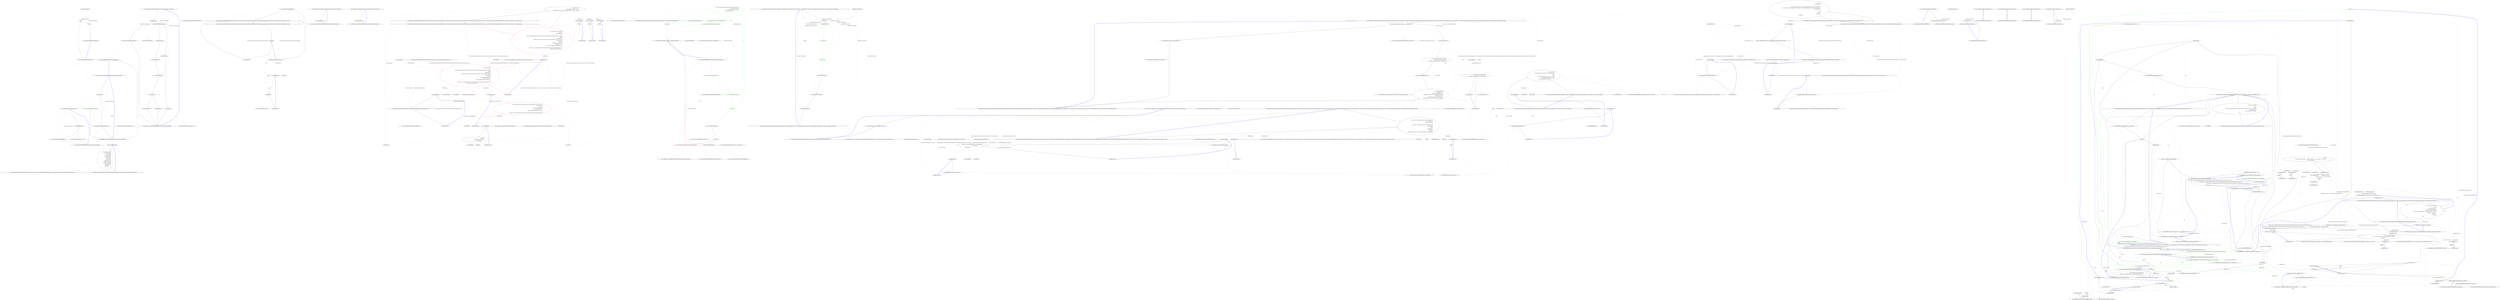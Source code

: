digraph  {
n4 [label="CommandLine.BaseAttribute", span=""];
n0 [cluster="CommandLine.BaseAttribute.BaseAttribute()", label="Entry CommandLine.BaseAttribute.BaseAttribute()", span="18-18"];
n1 [cluster="CommandLine.BaseAttribute.BaseAttribute()", label="min = -1", span="20-20"];
n2 [cluster="CommandLine.BaseAttribute.BaseAttribute()", label="max = -1", span="21-21"];
n3 [cluster="CommandLine.BaseAttribute.BaseAttribute()", label="Exit CommandLine.BaseAttribute.BaseAttribute()", span="18-18"];
m1_27 [cluster="CommandLine.Core.SpecificationExtensions.GetMaxValueCount(CommandLine.Core.Specification)", file="NameLookupTests.cs", label="Entry CommandLine.Core.SpecificationExtensions.GetMaxValueCount(CommandLine.Core.Specification)", span="55-55"];
m1_28 [cluster="CommandLine.Core.SpecificationExtensions.GetMaxValueCount(CommandLine.Core.Specification)", file="NameLookupTests.cs", label="specification == null", span="57-57"];
m1_30 [cluster="CommandLine.Core.SpecificationExtensions.GetMaxValueCount(CommandLine.Core.Specification)", file="NameLookupTests.cs", label="specification.ConversionType.ToDescriptor()", span="59-59"];
m1_34 [cluster="CommandLine.Core.SpecificationExtensions.GetMaxValueCount(CommandLine.Core.Specification)", file="NameLookupTests.cs", label="var min = specification.Min", span="64-64"];
m1_35 [cluster="CommandLine.Core.SpecificationExtensions.GetMaxValueCount(CommandLine.Core.Specification)", file="NameLookupTests.cs", label="var max = specification.Max", span="65-65"];
m1_29 [cluster="CommandLine.Core.SpecificationExtensions.GetMaxValueCount(CommandLine.Core.Specification)", file="NameLookupTests.cs", label="throw new ArgumentNullException(''specification'');", span="57-57"];
m1_31 [cluster="CommandLine.Core.SpecificationExtensions.GetMaxValueCount(CommandLine.Core.Specification)", file="NameLookupTests.cs", label="DescriptorType.Scalar", span="61-61"];
m1_33 [cluster="CommandLine.Core.SpecificationExtensions.GetMaxValueCount(CommandLine.Core.Specification)", file="NameLookupTests.cs", label="DescriptorType.Sequence", span="63-63"];
m1_32 [cluster="CommandLine.Core.SpecificationExtensions.GetMaxValueCount(CommandLine.Core.Specification)", file="NameLookupTests.cs", label="return  Maybe.Just(1);", span="62-62"];
m1_36 [cluster="CommandLine.Core.SpecificationExtensions.GetMaxValueCount(CommandLine.Core.Specification)", file="NameLookupTests.cs", label="min >= 0 && max >= 0", span="66-66"];
m1_37 [cluster="CommandLine.Core.SpecificationExtensions.GetMaxValueCount(CommandLine.Core.Specification)", file="NameLookupTests.cs", label="return Maybe.Just(max);", span="68-68"];
m1_38 [cluster="CommandLine.Core.SpecificationExtensions.GetMaxValueCount(CommandLine.Core.Specification)", file="NameLookupTests.cs", label="return Maybe.Nothing<int>();", span="73-73"];
m1_39 [cluster="CommandLine.Core.SpecificationExtensions.GetMaxValueCount(CommandLine.Core.Specification)", file="NameLookupTests.cs", label="Exit CommandLine.Core.SpecificationExtensions.GetMaxValueCount(CommandLine.Core.Specification)", span="55-55"];
m1_22 [cluster="System.ApplicationException.ApplicationException(string)", file="NameLookupTests.cs", label="Entry System.ApplicationException.ApplicationException(string)", span="0-0"];
m1_21 [cluster="Unk.Any", file="NameLookupTests.cs", label="Entry Unk.Any", span=""];
m1_10 [cluster="CommandLine.Core.SpecificationExtensions.IsValue(CommandLine.Core.Specification)", file="NameLookupTests.cs", label="Exit CommandLine.Core.SpecificationExtensions.IsValue(CommandLine.Core.Specification)", span="18-18"];
m1_26 [cluster="System.Func<T, TResult>.Invoke(T)", file="NameLookupTests.cs", label="Entry System.Func<T, TResult>.Invoke(T)", span="0-0"];
m1_11 [cluster="Unk.ShouldBeEquivalentTo", file="NameLookupTests.cs", label="Entry Unk.ShouldBeEquivalentTo", span=""];
m1_12 [cluster="CommandLine.Core.SpecificationExtensions.WithLongName(CommandLine.Core.OptionSpecification, string, System.Collections.Generic.IEnumerable<string>)", file="NameLookupTests.cs", label="return new OptionSpecification(\r\n                specification.ShortName,\r\n                newLongName,\r\n                specification.Required,\r\n                specification.SetName,\r\n                specification.Min,\r\n                specification.Max,\r\n                specification.Separator,\r\n                specification.DefaultValue,\r\n                specification.ConversionType,\r\n                specification.HelpText,\r\n                specification.MetaValue,\r\n                enumValues);", span="27-39"];
m1_13 [cluster="CommandLine.Core.SpecificationExtensions.WithLongName(CommandLine.Core.OptionSpecification, string, System.Collections.Generic.IEnumerable<string>)", file="NameLookupTests.cs", label="Exit CommandLine.Core.SpecificationExtensions.WithLongName(CommandLine.Core.OptionSpecification, string, System.Collections.Generic.IEnumerable<string>)", span="25-25"];
m1_15 [cluster="CommandLine.Core.SpecificationExtensions.ThrowingValidate(System.Collections.Generic.IEnumerable<CommandLine.Core.Specification>, System.Collections.Generic.IEnumerable<System.Tuple<System.Func<CommandLine.Core.Specification, bool>, string>>)", file="NameLookupTests.cs", label="Entry CommandLine.Core.SpecificationExtensions.ThrowingValidate(System.Collections.Generic.IEnumerable<CommandLine.Core.Specification>, System.Collections.Generic.IEnumerable<System.Tuple<System.Func<CommandLine.Core.Specification, bool>, string>>)", span="42-42"];
m1_16 [cluster="CommandLine.Core.SpecificationExtensions.ThrowingValidate(System.Collections.Generic.IEnumerable<CommandLine.Core.Specification>, System.Collections.Generic.IEnumerable<System.Tuple<System.Func<CommandLine.Core.Specification, bool>, string>>)", file="NameLookupTests.cs", label=guardsLookup, span="44-44"];
m1_17 [cluster="CommandLine.Core.SpecificationExtensions.ThrowingValidate(System.Collections.Generic.IEnumerable<CommandLine.Core.Specification>, System.Collections.Generic.IEnumerable<System.Tuple<System.Func<CommandLine.Core.Specification, bool>, string>>)", file="NameLookupTests.cs", label="specifications.Any(spec => guard.Item1(spec))", span="46-46"];
m1_19 [cluster="CommandLine.Core.SpecificationExtensions.ThrowingValidate(System.Collections.Generic.IEnumerable<CommandLine.Core.Specification>, System.Collections.Generic.IEnumerable<System.Tuple<System.Func<CommandLine.Core.Specification, bool>, string>>)", file="NameLookupTests.cs", label="return specifications;", span="52-52"];
m1_18 [cluster="CommandLine.Core.SpecificationExtensions.ThrowingValidate(System.Collections.Generic.IEnumerable<CommandLine.Core.Specification>, System.Collections.Generic.IEnumerable<System.Tuple<System.Func<CommandLine.Core.Specification, bool>, string>>)", file="NameLookupTests.cs", label="throw new ApplicationException(guard.Item2);", span="48-48"];
m1_20 [cluster="CommandLine.Core.SpecificationExtensions.ThrowingValidate(System.Collections.Generic.IEnumerable<CommandLine.Core.Specification>, System.Collections.Generic.IEnumerable<System.Tuple<System.Func<CommandLine.Core.Specification, bool>, string>>)", file="NameLookupTests.cs", label="Exit CommandLine.Core.SpecificationExtensions.ThrowingValidate(System.Collections.Generic.IEnumerable<CommandLine.Core.Specification>, System.Collections.Generic.IEnumerable<System.Tuple<System.Func<CommandLine.Core.Specification, bool>, string>>)", span="42-42"];
m1_6 [cluster="CommandLine.Infrastructure.Maybe.Just<T>(T)", file="NameLookupTests.cs", label="Entry CommandLine.Infrastructure.Maybe.Just<T>(T)", span="68-68"];
m1_7 [cluster="OptionSpecification.cstr", file="NameLookupTests.cs", label="Entry OptionSpecification.cstr", span=""];
m1_9 [cluster="System.Collections.Generic.List<T>.List()", file="NameLookupTests.cs", label="Entry System.Collections.Generic.List<T>.List()", span="0-0"];
m1_8 [cluster="CommandLine.Core.SpecificationExtensions.IsValue(CommandLine.Core.Specification)", file="NameLookupTests.cs", label="throw new ArgumentNullException(''specification'');", span="20-20"];
m1_23 [cluster="lambda expression", file="NameLookupTests.cs", label="Entry lambda expression", span="46-46"];
m1_24 [cluster="lambda expression", file="NameLookupTests.cs", label="guard.Item1(spec)", span="46-46"];
m1_25 [cluster="lambda expression", file="NameLookupTests.cs", label="Exit lambda expression", span="46-46"];
m1_41 [cluster="CommandLine.Infrastructure.Maybe.Just<T>(T)", file="NameLookupTests.cs", label="Entry CommandLine.Infrastructure.Maybe.Just<T>(T)", span="71-71"];
m1_40 [cluster="System.Type.ToDescriptor()", file="NameLookupTests.cs", label="Entry System.Type.ToDescriptor()", span="22-22"];
m1_14 [cluster="CommandLine.Core.OptionSpecification.OptionSpecification(string, string, bool, string, int, int, char, CommandLine.Infrastructure.Maybe<object>, System.Type, string, string, System.Collections.Generic.IEnumerable<string>)", file="NameLookupTests.cs", label="Entry CommandLine.Core.OptionSpecification.OptionSpecification(string, string, bool, string, int, int, char, CommandLine.Infrastructure.Maybe<object>, System.Type, string, string, System.Collections.Generic.IEnumerable<string>)", span="17-17"];
m1_0 [cluster="CommandLine.Core.SpecificationExtensions.IsOption(CommandLine.Core.Specification)", file="NameLookupTests.cs", label="Entry CommandLine.Core.SpecificationExtensions.IsOption(CommandLine.Core.Specification)", span="11-11"];
m1_2 [cluster="CommandLine.Core.SpecificationExtensions.IsOption(CommandLine.Core.Specification)", color=green, community=0, file="NameLookupTests.cs", label="33: throw new ArgumentNullException(''specification'');", span="13-13"];
m1_1 [cluster="CommandLine.Core.SpecificationExtensions.IsOption(CommandLine.Core.Specification)", file="NameLookupTests.cs", label="specification == null", span="13-13"];
m1_3 [cluster="CommandLine.Core.SpecificationExtensions.IsOption(CommandLine.Core.Specification)", file="NameLookupTests.cs", label="return specification.Tag == SpecificationType.Option;", span="15-15"];
m1_4 [cluster="CommandLine.Core.SpecificationExtensions.IsOption(CommandLine.Core.Specification)", file="NameLookupTests.cs", label="Exit CommandLine.Core.SpecificationExtensions.IsOption(CommandLine.Core.Specification)", span="11-11"];
m1_5 [cluster="System.ArgumentNullException.ArgumentNullException(string)", file="NameLookupTests.cs", label="Entry System.ArgumentNullException.ArgumentNullException(string)", span="0-0"];
m1_42 [cluster="CommandLine.Infrastructure.Maybe.Nothing<T>()", file="NameLookupTests.cs", label="Entry CommandLine.Infrastructure.Maybe.Nothing<T>()", span="66-66"];
m1_43 [cluster="CommandLine.Core.SpecificationExtensions.IsMinNotSpecified(CommandLine.Core.Specification)", file="NameLookupTests.cs", label="Entry CommandLine.Core.SpecificationExtensions.IsMinNotSpecified(CommandLine.Core.Specification)", span="76-76"];
m1_44 [cluster="CommandLine.Core.SpecificationExtensions.IsMinNotSpecified(CommandLine.Core.Specification)", file="NameLookupTests.cs", label="return specification.Min == -1;", span="78-78"];
m1_45 [cluster="CommandLine.Core.SpecificationExtensions.IsMinNotSpecified(CommandLine.Core.Specification)", file="NameLookupTests.cs", label="Exit CommandLine.Core.SpecificationExtensions.IsMinNotSpecified(CommandLine.Core.Specification)", span="76-76"];
m1_46 [cluster="CommandLine.Core.SpecificationExtensions.IsMaxNotSpecified(CommandLine.Core.Specification)", file="NameLookupTests.cs", label="Entry CommandLine.Core.SpecificationExtensions.IsMaxNotSpecified(CommandLine.Core.Specification)", span="81-81"];
m1_47 [cluster="CommandLine.Core.SpecificationExtensions.IsMaxNotSpecified(CommandLine.Core.Specification)", file="NameLookupTests.cs", label="return specification.Max == -1;", span="83-83"];
m1_48 [cluster="CommandLine.Core.SpecificationExtensions.IsMaxNotSpecified(CommandLine.Core.Specification)", file="NameLookupTests.cs", label="Exit CommandLine.Core.SpecificationExtensions.IsMaxNotSpecified(CommandLine.Core.Specification)", span="81-81"];
m1_49 [file="NameLookupTests.cs", label=guard, span=""];
m3_6 [cluster="Unk.Create", file="OptionMapperTests.cs", label="Entry Unk.Create", span=""];
m3_27 [cluster="Unk.WithValue", file="OptionMapperTests.cs", label="Entry Unk.WithValue", span=""];
m3_0 [cluster="CommandLine.Core.OptionMapper.MapValues(System.Collections.Generic.IEnumerable<CommandLine.Core.SpecificationProperty>, System.Collections.Generic.IEnumerable<System.Collections.Generic.KeyValuePair<string, System.Collections.Generic.IEnumerable<string>>>, System.Func<System.Collections.Generic.IEnumerable<string>, System.Type, bool, Maybe<object>>, System.StringComparer)", file="OptionMapperTests.cs", label="Entry CommandLine.Core.OptionMapper.MapValues(System.Collections.Generic.IEnumerable<CommandLine.Core.SpecificationProperty>, System.Collections.Generic.IEnumerable<System.Collections.Generic.KeyValuePair<string, System.Collections.Generic.IEnumerable<string>>>, System.Func<System.Collections.Generic.IEnumerable<string>, System.Type, bool, Maybe<object>>, System.StringComparer)", span="13-13"];
m3_1 [cluster="CommandLine.Core.OptionMapper.MapValues(System.Collections.Generic.IEnumerable<CommandLine.Core.SpecificationProperty>, System.Collections.Generic.IEnumerable<System.Collections.Generic.KeyValuePair<string, System.Collections.Generic.IEnumerable<string>>>, System.Func<System.Collections.Generic.IEnumerable<string>, System.Type, bool, Maybe<object>>, System.StringComparer)", color=red, community=0, file="OptionMapperTests.cs", label="13: var sequencesAndErrors = propertyTuples\r\n                .Select(pt =>\r\n                    options.FirstOrDefault(\r\n                            s =>\r\n                            s.Key.MatchName(((OptionSpecification)pt.Specification).ShortName, ((OptionSpecification)pt.Specification).LongName, comparer))\r\n                               .ToMaybe()\r\n                               .Return(sequence =>\r\n                                    converter(sequence.Value, pt.Property.PropertyType, pt.Specification.TargetType != TargetType.Sequence)\r\n                                    .Return(converted =>\r\n                                            Tuple.Create(\r\n                                                pt.WithValue(Maybe.Just(converted)),\r\n                                                Maybe.Nothing<Error>()),\r\n                                            Tuple.Create<SpecificationProperty, Maybe<Error>>(\r\n                                                pt,\r\n                                                Maybe.Just<Error>(new BadFormatConversionError(((OptionSpecification)pt.Specification).FromOptionSpecification())))),\r\n                                Tuple.Create(pt, Maybe.Nothing<Error>()))\r\n                )", span="19-35"];
m3_2 [cluster="CommandLine.Core.OptionMapper.MapValues(System.Collections.Generic.IEnumerable<CommandLine.Core.SpecificationProperty>, System.Collections.Generic.IEnumerable<System.Collections.Generic.KeyValuePair<string, System.Collections.Generic.IEnumerable<string>>>, System.Func<System.Collections.Generic.IEnumerable<string>, System.Type, bool, Maybe<object>>, System.StringComparer)", file="OptionMapperTests.cs", label="return StatePair.Create(\r\n                sequencesAndErrors.Select(se => se.Item1),\r\n                sequencesAndErrors.Select(se => se.Item2).OfType<Just<Error>>().Select(se => se.Value));", span="36-38"];
m3_3 [cluster="CommandLine.Core.OptionMapper.MapValues(System.Collections.Generic.IEnumerable<CommandLine.Core.SpecificationProperty>, System.Collections.Generic.IEnumerable<System.Collections.Generic.KeyValuePair<string, System.Collections.Generic.IEnumerable<string>>>, System.Func<System.Collections.Generic.IEnumerable<string>, System.Type, bool, Maybe<object>>, System.StringComparer)", file="OptionMapperTests.cs", label="Exit CommandLine.Core.OptionMapper.MapValues(System.Collections.Generic.IEnumerable<CommandLine.Core.SpecificationProperty>, System.Collections.Generic.IEnumerable<System.Collections.Generic.KeyValuePair<string, System.Collections.Generic.IEnumerable<string>>>, System.Func<System.Collections.Generic.IEnumerable<string>, System.Type, bool, Maybe<object>>, System.StringComparer)", span="13-13"];
m3_4 [cluster="Unk.Select", file="OptionMapperTests.cs", label="Entry Unk.Select", span=""];
m3_16 [cluster="string.MatchName(string, string, System.StringComparer)", file="OptionMapperTests.cs", label="Entry string.MatchName(string, string, System.StringComparer)", span="8-8"];
m3_22 [cluster="CommandLine.Core.OptionSpecification.FromOptionSpecification()", file="OptionMapperTests.cs", label="Entry CommandLine.Core.OptionSpecification.FromOptionSpecification()", span="15-15"];
m3_21 [cluster="CommandLine.BadFormatConversionError.BadFormatConversionError(CommandLine.NameInfo)", file="OptionMapperTests.cs", label="Entry CommandLine.BadFormatConversionError.BadFormatConversionError(CommandLine.NameInfo)", span="313-313"];
m3_11 [cluster="Unk.ToMaybe", file="OptionMapperTests.cs", label="Entry Unk.ToMaybe", span=""];
m3_10 [cluster="Unk.FirstOrDefault", file="OptionMapperTests.cs", label="Entry Unk.FirstOrDefault", span=""];
m3_26 [cluster="Unk.Just", file="OptionMapperTests.cs", label="Entry Unk.Just", span=""];
m3_23 [cluster="lambda expression", file="OptionMapperTests.cs", label="Entry lambda expression", span="27-30"];
m3_8 [cluster="lambda expression", color=red, community=0, file="OptionMapperTests.cs", label="13: options.FirstOrDefault(\r\n                            s =>\r\n                            s.Key.MatchName(((OptionSpecification)pt.Specification).ShortName, ((OptionSpecification)pt.Specification).LongName, comparer))\r\n                               .ToMaybe()\r\n                               .Return(sequence =>\r\n                                    converter(sequence.Value, pt.Property.PropertyType, pt.Specification.TargetType != TargetType.Sequence)\r\n                                    .Return(converted =>\r\n                                            Tuple.Create(\r\n                                                pt.WithValue(Maybe.Just(converted)),\r\n                                                Maybe.Nothing<Error>()),\r\n                                            Tuple.Create<SpecificationProperty, Maybe<Error>>(\r\n                                                pt,\r\n                                                Maybe.Just<Error>(new BadFormatConversionError(((OptionSpecification)pt.Specification).FromOptionSpecification())))),\r\n                                Tuple.Create(pt, Maybe.Nothing<Error>()))", span="21-34"];
m3_14 [cluster="lambda expression", file="OptionMapperTests.cs", label="s.Key.MatchName(((OptionSpecification)pt.Specification).ShortName, ((OptionSpecification)pt.Specification).LongName, comparer)", span="23-23"];
m3_18 [cluster="lambda expression", color=red, community=0, file="OptionMapperTests.cs", label="13: converter(sequence.Value, pt.Property.PropertyType, pt.Specification.TargetType != TargetType.Sequence)\r\n                                    .Return(converted =>\r\n                                            Tuple.Create(\r\n                                                pt.WithValue(Maybe.Just(converted)),\r\n                                                Maybe.Nothing<Error>()),\r\n                                            Tuple.Create<SpecificationProperty, Maybe<Error>>(\r\n                                                pt,\r\n                                                Maybe.Just<Error>(new BadFormatConversionError(((OptionSpecification)pt.Specification).FromOptionSpecification()))))", span="26-33"];
m3_7 [cluster="lambda expression", file="OptionMapperTests.cs", label="Entry lambda expression", span="20-34"];
m3_28 [cluster="lambda expression", file="OptionMapperTests.cs", label="Entry lambda expression", span="37-37"];
m3_31 [cluster="lambda expression", file="OptionMapperTests.cs", label="Entry lambda expression", span="38-38"];
m3_34 [cluster="lambda expression", file="OptionMapperTests.cs", label="Entry lambda expression", span="38-38"];
m3_24 [cluster="lambda expression", file="OptionMapperTests.cs", label="Tuple.Create(\r\n                                                pt.WithValue(Maybe.Just(converted)),\r\n                                                Maybe.Nothing<Error>())", span="28-30"];
m3_9 [cluster="lambda expression", file="OptionMapperTests.cs", label="Exit lambda expression", span="20-34"];
m3_13 [cluster="lambda expression", file="OptionMapperTests.cs", label="Entry lambda expression", span="22-23"];
m3_17 [cluster="lambda expression", file="OptionMapperTests.cs", label="Entry lambda expression", span="25-33"];
m3_15 [cluster="lambda expression", file="OptionMapperTests.cs", label="Exit lambda expression", span="22-23"];
m3_19 [cluster="lambda expression", file="OptionMapperTests.cs", label="Exit lambda expression", span="25-33"];
m3_25 [cluster="lambda expression", file="OptionMapperTests.cs", label="Exit lambda expression", span="27-30"];
m3_29 [cluster="lambda expression", file="OptionMapperTests.cs", label="se.Item1", span="37-37"];
m3_30 [cluster="lambda expression", file="OptionMapperTests.cs", label="Exit lambda expression", span="37-37"];
m3_32 [cluster="lambda expression", file="OptionMapperTests.cs", label="se.Item2", span="38-38"];
m3_33 [cluster="lambda expression", file="OptionMapperTests.cs", label="Exit lambda expression", span="38-38"];
m3_35 [cluster="lambda expression", file="OptionMapperTests.cs", label="se.Value", span="38-38"];
m3_36 [cluster="lambda expression", file="OptionMapperTests.cs", label="Exit lambda expression", span="38-38"];
m3_12 [cluster="Unk.Return", file="OptionMapperTests.cs", label="Entry Unk.Return", span=""];
m3_20 [cluster="Unk.converter", file="OptionMapperTests.cs", label="Entry Unk.converter", span=""];
m3_5 [cluster="Unk.>", file="OptionMapperTests.cs", label="Entry Unk.>", span=""];
m3_37 [file="OptionMapperTests.cs", label="System.Collections.Generic.IEnumerable<System.Collections.Generic.KeyValuePair<string, System.Collections.Generic.IEnumerable<string>>>", span=""];
m3_38 [file="OptionMapperTests.cs", label="System.Func<System.Collections.Generic.IEnumerable<string>, System.Type, bool, Maybe<object>>", span=""];
m3_39 [file="OptionMapperTests.cs", label="System.StringComparer", span=""];
m3_40 [file="OptionMapperTests.cs", label="CommandLine.Core.SpecificationProperty", span=""];
m5_27 [cluster="System.Linq.Enumerable.Empty<TResult>()", file="Specification.cs", label="Entry System.Linq.Enumerable.Empty<TResult>()", span="0-0"];
m5_28 [cluster="CommandLine.Core.OptionSpecification.FromAttribute(CommandLine.OptionAttribute, System.Type, System.Collections.Generic.IEnumerable<string>)", file="Specification.cs", label="Entry CommandLine.Core.OptionSpecification.FromAttribute(CommandLine.OptionAttribute, System.Type, System.Collections.Generic.IEnumerable<string>)", span="32-32"];
m5_0 [cluster="CommandLine.Core.Specification.Specification(CommandLine.Core.SpecificationType, bool, CommandLine.Infrastructure.Maybe<int>, CommandLine.Infrastructure.Maybe<int>, CommandLine.Infrastructure.Maybe<object>, System.Type, CommandLine.Core.TargetType)", file="Specification.cs", label="Entry CommandLine.Core.Specification.Specification(CommandLine.Core.SpecificationType, bool, CommandLine.Infrastructure.Maybe<int>, CommandLine.Infrastructure.Maybe<int>, CommandLine.Infrastructure.Maybe<object>, System.Type, CommandLine.Core.TargetType)", span="35-35"];
m5_1 [cluster="CommandLine.Core.Specification.Specification(CommandLine.Core.SpecificationType, bool, CommandLine.Infrastructure.Maybe<int>, CommandLine.Infrastructure.Maybe<int>, CommandLine.Infrastructure.Maybe<object>, System.Type, CommandLine.Core.TargetType)", file="Specification.cs", label="this.tag = tag", span="38-38"];
m5_2 [cluster="CommandLine.Core.Specification.Specification(CommandLine.Core.SpecificationType, bool, CommandLine.Infrastructure.Maybe<int>, CommandLine.Infrastructure.Maybe<int>, CommandLine.Infrastructure.Maybe<object>, System.Type, CommandLine.Core.TargetType)", file="Specification.cs", label="this.required = required", span="39-39"];
m5_3 [cluster="CommandLine.Core.Specification.Specification(CommandLine.Core.SpecificationType, bool, CommandLine.Infrastructure.Maybe<int>, CommandLine.Infrastructure.Maybe<int>, CommandLine.Infrastructure.Maybe<object>, System.Type, CommandLine.Core.TargetType)", color=green, community=0, file="Specification.cs", label="35: this.min = min", span="40-40"];
m5_4 [cluster="CommandLine.Core.Specification.Specification(CommandLine.Core.SpecificationType, bool, CommandLine.Infrastructure.Maybe<int>, CommandLine.Infrastructure.Maybe<int>, CommandLine.Infrastructure.Maybe<object>, System.Type, CommandLine.Core.TargetType)", color=green, community=0, file="Specification.cs", label="16: this.max = max", span="41-41"];
m5_5 [cluster="CommandLine.Core.Specification.Specification(CommandLine.Core.SpecificationType, bool, CommandLine.Infrastructure.Maybe<int>, CommandLine.Infrastructure.Maybe<int>, CommandLine.Infrastructure.Maybe<object>, System.Type, CommandLine.Core.TargetType)", file="Specification.cs", label="this.defaultValue = defaultValue", span="42-42"];
m5_6 [cluster="CommandLine.Core.Specification.Specification(CommandLine.Core.SpecificationType, bool, CommandLine.Infrastructure.Maybe<int>, CommandLine.Infrastructure.Maybe<int>, CommandLine.Infrastructure.Maybe<object>, System.Type, CommandLine.Core.TargetType)", file="Specification.cs", label="this.conversionType = conversionType", span="43-43"];
m5_7 [cluster="CommandLine.Core.Specification.Specification(CommandLine.Core.SpecificationType, bool, CommandLine.Infrastructure.Maybe<int>, CommandLine.Infrastructure.Maybe<int>, CommandLine.Infrastructure.Maybe<object>, System.Type, CommandLine.Core.TargetType)", file="Specification.cs", label="this.targetType = targetType", span="44-44"];
m5_8 [cluster="CommandLine.Core.Specification.Specification(CommandLine.Core.SpecificationType, bool, CommandLine.Infrastructure.Maybe<int>, CommandLine.Infrastructure.Maybe<int>, CommandLine.Infrastructure.Maybe<object>, System.Type, CommandLine.Core.TargetType)", file="Specification.cs", label="Exit CommandLine.Core.Specification.Specification(CommandLine.Core.SpecificationType, bool, CommandLine.Infrastructure.Maybe<int>, CommandLine.Infrastructure.Maybe<int>, CommandLine.Infrastructure.Maybe<object>, System.Type, CommandLine.Core.TargetType)", span="35-35"];
m5_24 [cluster="System.Collections.Generic.IEnumerable<TSource>.Count<TSource>()", file="Specification.cs", label="Entry System.Collections.Generic.IEnumerable<TSource>.Count<TSource>()", span="0-0"];
m5_23 [cluster="System.Collections.IEnumerable.OfType<TResult>()", file="Specification.cs", label="Entry System.Collections.IEnumerable.OfType<TResult>()", span="0-0"];
m5_29 [cluster="string.ToLowerInvariant()", file="Specification.cs", label="Entry string.ToLowerInvariant()", span="0-0"];
m5_26 [cluster="System.Enum.GetNames(System.Type)", file="Specification.cs", label="Entry System.Enum.GetNames(System.Type)", span="0-0"];
m5_31 [cluster="CommandLine.Core.ValueSpecification.FromAttribute(CommandLine.ValueAttribute, System.Type)", file="Specification.cs", label="Entry CommandLine.Core.ValueSpecification.FromAttribute(CommandLine.ValueAttribute, System.Type)", span="18-18"];
m5_9 [cluster="CommandLine.Core.Specification.FromProperty(System.Reflection.PropertyInfo)", file="Specification.cs", label="Entry CommandLine.Core.Specification.FromProperty(System.Reflection.PropertyInfo)", span="82-82"];
m5_10 [cluster="CommandLine.Core.Specification.FromProperty(System.Reflection.PropertyInfo)", color=green, community=0, file="Specification.cs", label="32: var attrs = property.GetCustomAttributes(true)", span="84-84"];
m5_13 [cluster="CommandLine.Core.Specification.FromProperty(System.Reflection.PropertyInfo)", color=green, community=0, file="Specification.cs", label="32: var spec = OptionSpecification.FromAttribute(oa.Single(), property.PropertyType,\r\n                    property.PropertyType.IsEnum\r\n                        ? Enum.GetNames(property.PropertyType)\r\n                        : Enumerable.Empty<string>())", span="88-91"];
m5_15 [cluster="CommandLine.Core.Specification.FromProperty(System.Reflection.PropertyInfo)", color=green, community=0, file="Specification.cs", label="7: return spec.WithLongName(property.Name.ToLowerInvariant());", span="94-94"];
m5_19 [cluster="CommandLine.Core.Specification.FromProperty(System.Reflection.PropertyInfo)", color=red, community=0, file="Specification.cs", label="32: return ValueSpecification.FromAttribute(va.Single(), property.PropertyType);", span="102-102"];
m5_11 [cluster="CommandLine.Core.Specification.FromProperty(System.Reflection.PropertyInfo)", color=green, community=0, file="Specification.cs", label="33: var oa = attrs.OfType<OptionAttribute>()", span="85-85"];
m5_17 [cluster="CommandLine.Core.Specification.FromProperty(System.Reflection.PropertyInfo)", file="Specification.cs", label="var va = attrs.OfType<ValueAttribute>()", span="99-99"];
m5_12 [cluster="CommandLine.Core.Specification.FromProperty(System.Reflection.PropertyInfo)", color=green, community=0, file="Specification.cs", label="1: oa.Count() == 1", span="86-86"];
m5_14 [cluster="CommandLine.Core.Specification.FromProperty(System.Reflection.PropertyInfo)", color=green, community=0, file="Specification.cs", label="34: spec.ShortName.Length == 0 && spec.LongName.Length == 0", span="92-92"];
m5_16 [cluster="CommandLine.Core.Specification.FromProperty(System.Reflection.PropertyInfo)", file="Specification.cs", label="return spec;", span="96-96"];
m5_18 [cluster="CommandLine.Core.Specification.FromProperty(System.Reflection.PropertyInfo)", file="Specification.cs", label="va.Count() == 1", span="100-100"];
m5_20 [cluster="CommandLine.Core.Specification.FromProperty(System.Reflection.PropertyInfo)", file="Specification.cs", label="throw new InvalidOperationException();", span="105-105"];
m5_21 [cluster="CommandLine.Core.Specification.FromProperty(System.Reflection.PropertyInfo)", file="Specification.cs", label="Exit CommandLine.Core.Specification.FromProperty(System.Reflection.PropertyInfo)", span="82-82"];
m5_22 [cluster="System.Reflection.MemberInfo.GetCustomAttributes(bool)", file="Specification.cs", label="Entry System.Reflection.MemberInfo.GetCustomAttributes(bool)", span="0-0"];
m5_25 [cluster="System.Collections.Generic.IEnumerable<TSource>.Single<TSource>()", file="Specification.cs", label="Entry System.Collections.Generic.IEnumerable<TSource>.Single<TSource>()", span="0-0"];
m5_30 [cluster="CommandLine.Core.OptionSpecification.WithLongName(string)", file="Specification.cs", label="Entry CommandLine.Core.OptionSpecification.WithLongName(string)", span="20-20"];
m5_32 [cluster="System.InvalidOperationException.InvalidOperationException()", file="Specification.cs", label="Entry System.InvalidOperationException.InvalidOperationException()", span="0-0"];
m5_33 [file="Specification.cs", label="CommandLine.Core.Specification", span=""];
m6_66 [cluster="Unk.SingleOrDefault", file="SpecificationExtensions.cs", label="Entry Unk.SingleOrDefault", span=""];
m6_28 [cluster="CommandLine.Core.InstanceChooser.MakeNotParsed(System.Collections.Generic.IEnumerable<System.Type>, params CommandLine.Error[])", file="SpecificationExtensions.cs", label="Entry CommandLine.Core.InstanceChooser.MakeNotParsed(System.Collections.Generic.IEnumerable<System.Type>, params CommandLine.Error[])", span="96-96"];
m6_77 [cluster="CommandLine.Core.InstanceChooser.MakeNotParsed(System.Collections.Generic.IEnumerable<System.Type>, params CommandLine.Error[])", file="SpecificationExtensions.cs", label="return new NotParsed<object>(new NullInstance(), types, errors);", span="98-98"];
m6_78 [cluster="CommandLine.Core.InstanceChooser.MakeNotParsed(System.Collections.Generic.IEnumerable<System.Type>, params CommandLine.Error[])", file="SpecificationExtensions.cs", label="Exit CommandLine.Core.InstanceChooser.MakeNotParsed(System.Collections.Generic.IEnumerable<System.Type>, params CommandLine.Error[])", span="96-96"];
m6_46 [cluster="CommandLine.Core.InstanceBuilder.Build<T>(CSharpx.Maybe<System.Func<T>>, System.Func<System.Collections.Generic.IEnumerable<string>, System.Collections.Generic.IEnumerable<CommandLine.Core.OptionSpecification>, RailwaySharp.ErrorHandling.Result<System.Collections.Generic.IEnumerable<CommandLine.Core.Token>, CommandLine.Error>>, System.Collections.Generic.IEnumerable<string>, System.StringComparer, System.Globalization.CultureInfo)", file="SpecificationExtensions.cs", label="Entry CommandLine.Core.InstanceBuilder.Build<T>(CSharpx.Maybe<System.Func<T>>, System.Func<System.Collections.Generic.IEnumerable<string>, System.Collections.Generic.IEnumerable<CommandLine.Core.OptionSpecification>, RailwaySharp.ErrorHandling.Result<System.Collections.Generic.IEnumerable<CommandLine.Core.Token>, CommandLine.Error>>, System.Collections.Generic.IEnumerable<string>, System.StringComparer, System.Globalization.CultureInfo)", span="36-36"];
m6_26 [cluster="System.Collections.Generic.IEnumerable<TSource>.Empty<TSource>()", file="SpecificationExtensions.cs", label="Entry System.Collections.Generic.IEnumerable<TSource>.Empty<TSource>()", span="31-31"];
m6_10 [cluster="CommandLine.Core.Tokenizer.ExplodeOptionList(RailwaySharp.ErrorHandling.Result<System.Collections.Generic.IEnumerable<CommandLine.Core.Token>, CommandLine.Error>, System.Func<string, CSharpx.Maybe<char>>)", file="SpecificationExtensions.cs", label="Entry CommandLine.Core.Tokenizer.ExplodeOptionList(RailwaySharp.ErrorHandling.Result<System.Collections.Generic.IEnumerable<CommandLine.Core.Token>, CommandLine.Error>, System.Func<string, CSharpx.Maybe<char>>)", span="47-47"];
m6_45 [cluster="Unk.>", file="SpecificationExtensions.cs", label="Entry Unk.>", span=""];
m6_49 [cluster="Unk.MakeNotParsed", file="SpecificationExtensions.cs", label="Entry Unk.MakeNotParsed", span=""];
m6_44 [cluster="Unk.Any", file="SpecificationExtensions.cs", label="Entry Unk.Any", span=""];
m6_18 [cluster="CommandLine.Core.NameLookup.HavingSeparator(string, System.Collections.Generic.IEnumerable<CommandLine.Core.OptionSpecification>, System.StringComparer)", file="SpecificationExtensions.cs", label="Entry CommandLine.Core.NameLookup.HavingSeparator(string, System.Collections.Generic.IEnumerable<CommandLine.Core.OptionSpecification>, System.StringComparer)", span="16-16"];
m6_31 [cluster="System.Func<T, TResult>.Invoke(T)", file="SpecificationExtensions.cs", label="Entry System.Func<T, TResult>.Invoke(T)", span="0-0"];
m6_79 [cluster="CommandLine.NotParsed<T>.NotParsed(T, System.Collections.Generic.IEnumerable<System.Type>, System.Collections.Generic.IEnumerable<CommandLine.Error>)", file="SpecificationExtensions.cs", label="Entry CommandLine.NotParsed<T>.NotParsed(T, System.Collections.Generic.IEnumerable<System.Type>, System.Collections.Generic.IEnumerable<CommandLine.Error>)", span="136-136"];
m6_36 [cluster="CommandLine.Core.InstanceChooser.MatchVerb(System.Func<System.Collections.Generic.IEnumerable<string>, System.Collections.Generic.IEnumerable<CommandLine.Core.OptionSpecification>, RailwaySharp.ErrorHandling.Result<System.Collections.Generic.IEnumerable<CommandLine.Core.Token>, CommandLine.Error>>, System.Collections.Generic.IEnumerable<System.Tuple<CommandLine.Core.Verb, System.Type>>, System.Collections.Generic.IEnumerable<string>, System.StringComparer, System.Globalization.CultureInfo)", file="SpecificationExtensions.cs", label="Entry CommandLine.Core.InstanceChooser.MatchVerb(System.Func<System.Collections.Generic.IEnumerable<string>, System.Collections.Generic.IEnumerable<CommandLine.Core.OptionSpecification>, RailwaySharp.ErrorHandling.Result<System.Collections.Generic.IEnumerable<CommandLine.Core.Token>, CommandLine.Error>>, System.Collections.Generic.IEnumerable<System.Tuple<CommandLine.Core.Verb, System.Type>>, System.Collections.Generic.IEnumerable<string>, System.StringComparer, System.Globalization.CultureInfo)", span="62-62"];
m6_42 [cluster="CommandLine.Core.InstanceChooser.MatchVerb(System.Func<System.Collections.Generic.IEnumerable<string>, System.Collections.Generic.IEnumerable<CommandLine.Core.OptionSpecification>, RailwaySharp.ErrorHandling.Result<System.Collections.Generic.IEnumerable<CommandLine.Core.Token>, CommandLine.Error>>, System.Collections.Generic.IEnumerable<System.Tuple<CommandLine.Core.Verb, System.Type>>, System.Collections.Generic.IEnumerable<string>, System.StringComparer, System.Globalization.CultureInfo)", file="SpecificationExtensions.cs", label="return verbs.Any(a => nameComparer.Equals(a.Item1.Name, arguments.First()))\r\n                ? InstanceBuilder.Build(\r\n                    Maybe.Just<Func<object>>(\r\n                        () =>\r\n                            verbs.Single(v => nameComparer.Equals(v.Item1.Name, arguments.First()))\r\n                                .Item2.AutoDefault()),\r\n                    tokenizer,\r\n                    arguments.Skip(1),\r\n                    nameComparer,\r\n                    parsingCulture)\r\n                : MakeNotParsed(verbs.Select(v => v.Item2), new BadVerbSelectedError(arguments.First()));", span="69-79"];
m6_43 [cluster="CommandLine.Core.InstanceChooser.MatchVerb(System.Func<System.Collections.Generic.IEnumerable<string>, System.Collections.Generic.IEnumerable<CommandLine.Core.OptionSpecification>, RailwaySharp.ErrorHandling.Result<System.Collections.Generic.IEnumerable<CommandLine.Core.Token>, CommandLine.Error>>, System.Collections.Generic.IEnumerable<System.Tuple<CommandLine.Core.Verb, System.Type>>, System.Collections.Generic.IEnumerable<string>, System.StringComparer, System.Globalization.CultureInfo)", file="SpecificationExtensions.cs", label="Exit CommandLine.Core.InstanceChooser.MatchVerb(System.Func<System.Collections.Generic.IEnumerable<string>, System.Collections.Generic.IEnumerable<CommandLine.Core.OptionSpecification>, RailwaySharp.ErrorHandling.Result<System.Collections.Generic.IEnumerable<CommandLine.Core.Token>, CommandLine.Error>>, System.Collections.Generic.IEnumerable<System.Tuple<CommandLine.Core.Verb, System.Type>>, System.Collections.Generic.IEnumerable<string>, System.StringComparer, System.Globalization.CultureInfo)", span="62-62"];
m6_48 [cluster="CommandLine.BadVerbSelectedError.BadVerbSelectedError(string)", file="SpecificationExtensions.cs", label="Entry CommandLine.BadVerbSelectedError.BadVerbSelectedError(string)", span="357-357"];
m6_68 [cluster="CommandLine.HelpVerbRequestedError.HelpVerbRequestedError(string, System.Type, bool)", file="SpecificationExtensions.cs", label="Entry CommandLine.HelpVerbRequestedError.HelpVerbRequestedError(string, System.Type, bool)", span="383-383"];
m6_14 [cluster="CommandLine.Core.NameLookup.Contains(string, System.Collections.Generic.IEnumerable<CommandLine.Core.OptionSpecification>, System.StringComparer)", file="SpecificationExtensions.cs", label="Entry CommandLine.Core.NameLookup.Contains(string, System.Collections.Generic.IEnumerable<CommandLine.Core.OptionSpecification>, System.StringComparer)", span="11-11"];
m6_35 [cluster="CommandLine.VersionRequestedError.VersionRequestedError()", file="SpecificationExtensions.cs", label="Entry CommandLine.VersionRequestedError.VersionRequestedError()", span="432-432"];
m6_40 [cluster="System.StringComparer.Equals(string, string)", file="SpecificationExtensions.cs", label="Entry System.StringComparer.Equals(string, string)", span="0-0"];
m6_56 [cluster="Unk.Single", file="SpecificationExtensions.cs", label="Entry Unk.Single", span=""];
m6_67 [cluster="Unk.ToMaybe", file="SpecificationExtensions.cs", label="Entry Unk.ToMaybe", span=""];
m6_41 [cluster="string.Concat(string, string)", file="SpecificationExtensions.cs", label="Entry string.Concat(string, string)", span="0-0"];
m6_73 [cluster="lambda expression", file="SpecificationExtensions.cs", label="Entry lambda expression", span="91-91"];
m6_5 [cluster="lambda expression", file="SpecificationExtensions.cs", label="var tokens = Tokenizer.Tokenize(args, name => NameLookup.Contains(name, optionSpecs, nameComparer))", span="23-23"];
m6_12 [cluster="lambda expression", file="SpecificationExtensions.cs", label="NameLookup.Contains(name, optionSpecs, nameComparer)", span="23-23"];
m6_6 [cluster="lambda expression", file="SpecificationExtensions.cs", label="var explodedTokens = Tokenizer.ExplodeOptionList(tokens, name => NameLookup.HavingSeparator(name, optionSpecs, nameComparer))", span="24-24"];
m6_16 [cluster="lambda expression", file="SpecificationExtensions.cs", label="NameLookup.HavingSeparator(name, optionSpecs, nameComparer)", span="24-24"];
m6_4 [cluster="lambda expression", file="SpecificationExtensions.cs", label="Entry lambda expression", span="21-26"];
m6_11 [cluster="lambda expression", file="SpecificationExtensions.cs", label="Entry lambda expression", span="23-23"];
m6_7 [cluster="lambda expression", file="SpecificationExtensions.cs", label="return explodedTokens;", span="25-25"];
m6_15 [cluster="lambda expression", file="SpecificationExtensions.cs", label="Entry lambda expression", span="24-24"];
m6_8 [cluster="lambda expression", file="SpecificationExtensions.cs", label="Exit lambda expression", span="21-26"];
m6_13 [cluster="lambda expression", file="SpecificationExtensions.cs", label="Exit lambda expression", span="23-23"];
m6_17 [cluster="lambda expression", file="SpecificationExtensions.cs", label="Exit lambda expression", span="24-24"];
m6_38 [cluster="lambda expression", file="SpecificationExtensions.cs", label="nameComparer.Equals(command, firstArg) ||\r\n                    nameComparer.Equals(string.Concat(''--'', command), firstArg)", span="48-49"];
m6_37 [cluster="lambda expression", file="SpecificationExtensions.cs", label="Entry lambda expression", span="47-49"];
m6_39 [cluster="lambda expression", file="SpecificationExtensions.cs", label="Exit lambda expression", span="47-49"];
m6_51 [cluster="lambda expression", file="SpecificationExtensions.cs", label="nameComparer.Equals(a.Item1.Name, arguments.First())", span="69-69"];
m6_54 [cluster="lambda expression", file="SpecificationExtensions.cs", label="verbs.Single(v => nameComparer.Equals(v.Item1.Name, arguments.First()))\r\n                                .Item2.AutoDefault()", span="73-74"];
m6_59 [cluster="lambda expression", file="SpecificationExtensions.cs", label="nameComparer.Equals(v.Item1.Name, arguments.First())", span="73-73"];
m6_50 [cluster="lambda expression", file="SpecificationExtensions.cs", label="Entry lambda expression", span="69-69"];
m6_53 [cluster="lambda expression", file="SpecificationExtensions.cs", label="Entry lambda expression", span="72-74"];
m6_61 [cluster="lambda expression", file="SpecificationExtensions.cs", label="Entry lambda expression", span="79-79"];
m6_52 [cluster="lambda expression", file="SpecificationExtensions.cs", label="Exit lambda expression", span="69-69"];
m6_55 [cluster="lambda expression", file="SpecificationExtensions.cs", label="Exit lambda expression", span="72-74"];
m6_58 [cluster="lambda expression", file="SpecificationExtensions.cs", label="Entry lambda expression", span="73-73"];
m6_60 [cluster="lambda expression", file="SpecificationExtensions.cs", label="Exit lambda expression", span="73-73"];
m6_62 [cluster="lambda expression", file="SpecificationExtensions.cs", label="v.Item2", span="79-79"];
m6_63 [cluster="lambda expression", file="SpecificationExtensions.cs", label="Exit lambda expression", span="79-79"];
m6_71 [cluster="lambda expression", file="SpecificationExtensions.cs", label="nameComparer.Equals(v.Item1.Name, verb)", span="88-88"];
m6_70 [cluster="lambda expression", file="SpecificationExtensions.cs", label="Entry lambda expression", span="88-88"];
m6_72 [cluster="lambda expression", file="SpecificationExtensions.cs", label="Exit lambda expression", span="88-88"];
m6_74 [cluster="lambda expression", file="SpecificationExtensions.cs", label="new HelpVerbRequestedError(v.Item1.Name, v.Item2, true)", span="91-91"];
m6_75 [cluster="lambda expression", file="SpecificationExtensions.cs", label="Exit lambda expression", span="91-91"];
m6_29 [cluster="System.Collections.Generic.IEnumerable<TSource>.First<TSource>()", file="SpecificationExtensions.cs", label="Entry System.Collections.Generic.IEnumerable<TSource>.First<TSource>()", span="0-0"];
m6_32 [cluster="System.Collections.Generic.IEnumerable<TSource>.Skip<TSource>(int)", file="SpecificationExtensions.cs", label="Entry System.Collections.Generic.IEnumerable<TSource>.Skip<TSource>(int)", span="0-0"];
m6_34 [cluster="CommandLine.Core.InstanceChooser.MakeHelpVerbRequestedError(System.Collections.Generic.IEnumerable<System.Tuple<CommandLine.Core.Verb, System.Type>>, string, System.StringComparer)", file="SpecificationExtensions.cs", label="Entry CommandLine.Core.InstanceChooser.MakeHelpVerbRequestedError(System.Collections.Generic.IEnumerable<System.Tuple<CommandLine.Core.Verb, System.Type>>, string, System.StringComparer)", span="82-82"];
m6_64 [cluster="CommandLine.Core.InstanceChooser.MakeHelpVerbRequestedError(System.Collections.Generic.IEnumerable<System.Tuple<CommandLine.Core.Verb, System.Type>>, string, System.StringComparer)", file="SpecificationExtensions.cs", label="return verb.Length > 0\r\n                ? verbs.SingleOrDefault(v => nameComparer.Equals(v.Item1.Name, verb))\r\n                        .ToMaybe()\r\n                        .Return(\r\n                            v => new HelpVerbRequestedError(v.Item1.Name, v.Item2, true),\r\n                            new HelpVerbRequestedError(null, null, false))\r\n                : new HelpVerbRequestedError(null, null, false);", span="87-93"];
m6_65 [cluster="CommandLine.Core.InstanceChooser.MakeHelpVerbRequestedError(System.Collections.Generic.IEnumerable<System.Tuple<CommandLine.Core.Verb, System.Type>>, string, System.StringComparer)", file="SpecificationExtensions.cs", label="Exit CommandLine.Core.InstanceChooser.MakeHelpVerbRequestedError(System.Collections.Generic.IEnumerable<System.Tuple<CommandLine.Core.Verb, System.Type>>, string, System.StringComparer)", span="82-82"];
m6_47 [cluster="Unk.Select", file="SpecificationExtensions.cs", label="Entry Unk.Select", span=""];
m6_27 [cluster="CommandLine.NoVerbSelectedError.NoVerbSelectedError()", file="SpecificationExtensions.cs", label="Entry CommandLine.NoVerbSelectedError.NoVerbSelectedError()", span="421-421"];
m6_0 [cluster="CommandLine.Core.InstanceChooser.Choose(System.Collections.Generic.IEnumerable<System.Type>, System.Collections.Generic.IEnumerable<string>, System.StringComparer, System.Globalization.CultureInfo)", file="SpecificationExtensions.cs", label="Entry CommandLine.Core.InstanceChooser.Choose(System.Collections.Generic.IEnumerable<System.Type>, System.Collections.Generic.IEnumerable<string>, System.StringComparer, System.Globalization.CultureInfo)", span="14-14"];
m6_1 [cluster="CommandLine.Core.InstanceChooser.Choose(System.Collections.Generic.IEnumerable<System.Type>, System.Collections.Generic.IEnumerable<string>, System.StringComparer, System.Globalization.CultureInfo)", file="SpecificationExtensions.cs", label="return Choose(\r\n                (args, optionSpecs) =>\r\n                    {\r\n                        var tokens = Tokenizer.Tokenize(args, name => NameLookup.Contains(name, optionSpecs, nameComparer));\r\n                        var explodedTokens = Tokenizer.ExplodeOptionList(tokens, name => NameLookup.HavingSeparator(name, optionSpecs, nameComparer));\r\n                        return explodedTokens;\r\n                    },\r\n                types,\r\n                arguments,\r\n                nameComparer,\r\n                parsingCulture);", span="20-30"];
m6_2 [cluster="CommandLine.Core.InstanceChooser.Choose(System.Collections.Generic.IEnumerable<System.Type>, System.Collections.Generic.IEnumerable<string>, System.StringComparer, System.Globalization.CultureInfo)", file="SpecificationExtensions.cs", label="Exit CommandLine.Core.InstanceChooser.Choose(System.Collections.Generic.IEnumerable<System.Type>, System.Collections.Generic.IEnumerable<string>, System.StringComparer, System.Globalization.CultureInfo)", span="14-14"];
m6_9 [cluster="CommandLine.Core.Tokenizer.Tokenize(System.Collections.Generic.IEnumerable<string>, System.Func<string, bool>)", file="SpecificationExtensions.cs", label="Entry CommandLine.Core.Tokenizer.Tokenize(System.Collections.Generic.IEnumerable<string>, System.Func<string, bool>)", span="14-14"];
m6_3 [cluster="CommandLine.Core.InstanceChooser.Choose(System.Func<System.Collections.Generic.IEnumerable<string>, System.Collections.Generic.IEnumerable<CommandLine.Core.OptionSpecification>, RailwaySharp.ErrorHandling.Result<System.Collections.Generic.IEnumerable<CommandLine.Core.Token>, CommandLine.Error>>, System.Collections.Generic.IEnumerable<System.Type>, System.Collections.Generic.IEnumerable<string>, System.StringComparer, System.Globalization.CultureInfo)", file="SpecificationExtensions.cs", label="Entry CommandLine.Core.InstanceChooser.Choose(System.Func<System.Collections.Generic.IEnumerable<string>, System.Collections.Generic.IEnumerable<CommandLine.Core.OptionSpecification>, RailwaySharp.ErrorHandling.Result<System.Collections.Generic.IEnumerable<CommandLine.Core.Token>, CommandLine.Error>>, System.Collections.Generic.IEnumerable<System.Type>, System.Collections.Generic.IEnumerable<string>, System.StringComparer, System.Globalization.CultureInfo)", span="33-33"];
m6_19 [cluster="CommandLine.Core.InstanceChooser.Choose(System.Func<System.Collections.Generic.IEnumerable<string>, System.Collections.Generic.IEnumerable<CommandLine.Core.OptionSpecification>, RailwaySharp.ErrorHandling.Result<System.Collections.Generic.IEnumerable<CommandLine.Core.Token>, CommandLine.Error>>, System.Collections.Generic.IEnumerable<System.Type>, System.Collections.Generic.IEnumerable<string>, System.StringComparer, System.Globalization.CultureInfo)", file="SpecificationExtensions.cs", label="arguments.Empty()", span="40-40"];
m6_20 [cluster="CommandLine.Core.InstanceChooser.Choose(System.Func<System.Collections.Generic.IEnumerable<string>, System.Collections.Generic.IEnumerable<CommandLine.Core.OptionSpecification>, RailwaySharp.ErrorHandling.Result<System.Collections.Generic.IEnumerable<CommandLine.Core.Token>, CommandLine.Error>>, System.Collections.Generic.IEnumerable<System.Type>, System.Collections.Generic.IEnumerable<string>, System.StringComparer, System.Globalization.CultureInfo)", file="SpecificationExtensions.cs", label="return MakeNotParsed(types, new NoVerbSelectedError());", span="42-42"];
m6_21 [cluster="CommandLine.Core.InstanceChooser.Choose(System.Func<System.Collections.Generic.IEnumerable<string>, System.Collections.Generic.IEnumerable<CommandLine.Core.OptionSpecification>, RailwaySharp.ErrorHandling.Result<System.Collections.Generic.IEnumerable<CommandLine.Core.Token>, CommandLine.Error>>, System.Collections.Generic.IEnumerable<System.Type>, System.Collections.Generic.IEnumerable<string>, System.StringComparer, System.Globalization.CultureInfo)", file="SpecificationExtensions.cs", label="var firstArg = arguments.First()", span="45-45"];
m6_22 [cluster="CommandLine.Core.InstanceChooser.Choose(System.Func<System.Collections.Generic.IEnumerable<string>, System.Collections.Generic.IEnumerable<CommandLine.Core.OptionSpecification>, RailwaySharp.ErrorHandling.Result<System.Collections.Generic.IEnumerable<CommandLine.Core.Token>, CommandLine.Error>>, System.Collections.Generic.IEnumerable<System.Type>, System.Collections.Generic.IEnumerable<string>, System.StringComparer, System.Globalization.CultureInfo)", file="SpecificationExtensions.cs", label="Func<string, bool> preprocCompare = command =>\r\n                    nameComparer.Equals(command, firstArg) ||\r\n                    nameComparer.Equals(string.Concat(''--'', command), firstArg)", span="47-49"];
m6_23 [cluster="CommandLine.Core.InstanceChooser.Choose(System.Func<System.Collections.Generic.IEnumerable<string>, System.Collections.Generic.IEnumerable<CommandLine.Core.OptionSpecification>, RailwaySharp.ErrorHandling.Result<System.Collections.Generic.IEnumerable<CommandLine.Core.Token>, CommandLine.Error>>, System.Collections.Generic.IEnumerable<System.Type>, System.Collections.Generic.IEnumerable<string>, System.StringComparer, System.Globalization.CultureInfo)", file="SpecificationExtensions.cs", label="var verbs = Verb.SelectFromTypes(types)", span="51-51"];
m6_24 [cluster="CommandLine.Core.InstanceChooser.Choose(System.Func<System.Collections.Generic.IEnumerable<string>, System.Collections.Generic.IEnumerable<CommandLine.Core.OptionSpecification>, RailwaySharp.ErrorHandling.Result<System.Collections.Generic.IEnumerable<CommandLine.Core.Token>, CommandLine.Error>>, System.Collections.Generic.IEnumerable<System.Type>, System.Collections.Generic.IEnumerable<string>, System.StringComparer, System.Globalization.CultureInfo)", file="SpecificationExtensions.cs", label="return preprocCompare(''help'')\r\n                ? MakeNotParsed(types,\r\n                    MakeHelpVerbRequestedError(verbs,\r\n                        arguments.Skip(1).SingleOrDefault() ?? string.Empty, nameComparer))\r\n                : preprocCompare(''version'')\r\n                    ? MakeNotParsed(types, new VersionRequestedError())\r\n                    : MatchVerb(tokenizer, verbs, arguments, nameComparer, parsingCulture);", span="53-59"];
m6_25 [cluster="CommandLine.Core.InstanceChooser.Choose(System.Func<System.Collections.Generic.IEnumerable<string>, System.Collections.Generic.IEnumerable<CommandLine.Core.OptionSpecification>, RailwaySharp.ErrorHandling.Result<System.Collections.Generic.IEnumerable<CommandLine.Core.Token>, CommandLine.Error>>, System.Collections.Generic.IEnumerable<System.Type>, System.Collections.Generic.IEnumerable<string>, System.StringComparer, System.Globalization.CultureInfo)", file="SpecificationExtensions.cs", label="Exit CommandLine.Core.InstanceChooser.Choose(System.Func<System.Collections.Generic.IEnumerable<string>, System.Collections.Generic.IEnumerable<CommandLine.Core.OptionSpecification>, RailwaySharp.ErrorHandling.Result<System.Collections.Generic.IEnumerable<CommandLine.Core.Token>, CommandLine.Error>>, System.Collections.Generic.IEnumerable<System.Type>, System.Collections.Generic.IEnumerable<string>, System.StringComparer, System.Globalization.CultureInfo)", span="33-33"];
m6_69 [cluster="Unk.Return", file="SpecificationExtensions.cs", label="Entry Unk.Return", span=""];
m6_57 [cluster="Unk.AutoDefault", file="SpecificationExtensions.cs", label="Entry Unk.AutoDefault", span=""];
m6_80 [cluster="CommandLine.NullInstance.NullInstance()", file="SpecificationExtensions.cs", label="Entry CommandLine.NullInstance.NullInstance()", span="9-9"];
m6_30 [cluster="CommandLine.Core.Verb.SelectFromTypes(System.Collections.Generic.IEnumerable<System.Type>)", file="SpecificationExtensions.cs", label="Entry CommandLine.Core.Verb.SelectFromTypes(System.Collections.Generic.IEnumerable<System.Type>)", span="40-40"];
m6_33 [cluster="System.Collections.Generic.IEnumerable<TSource>.SingleOrDefault<TSource>()", file="SpecificationExtensions.cs", label="Entry System.Collections.Generic.IEnumerable<TSource>.SingleOrDefault<TSource>()", span="0-0"];
m6_76 [cluster="HelpVerbRequestedError.cstr", file="SpecificationExtensions.cs", label="Entry HelpVerbRequestedError.cstr", span=""];
m6_81 [file="SpecificationExtensions.cs", label="System.StringComparer", span=""];
m6_82 [file="SpecificationExtensions.cs", label="System.Collections.Generic.IEnumerable<CommandLine.Core.OptionSpecification>", span=""];
m6_83 [file="SpecificationExtensions.cs", label="System.StringComparer", span=""];
m6_84 [file="SpecificationExtensions.cs", label=firstArg, span=""];
m6_85 [file="SpecificationExtensions.cs", label="System.Collections.Generic.IEnumerable<string>", span=""];
m6_86 [file="SpecificationExtensions.cs", label="System.StringComparer", span=""];
m6_87 [file="SpecificationExtensions.cs", label="System.Collections.Generic.IEnumerable<System.Tuple<CommandLine.Core.Verb, System.Type>>", span=""];
m6_88 [file="SpecificationExtensions.cs", label=string, span=""];
m6_89 [file="SpecificationExtensions.cs", label="System.StringComparer", span=""];
m8_9 [cluster="CommandLine.OptionAttribute.CreateOptionInfo()", file="TokenPartitionerTests.cs", label="Entry CommandLine.OptionAttribute.CreateOptionInfo()", span="78-78"];
m8_10 [cluster="CommandLine.OptionAttribute.CreateOptionInfo()", file="TokenPartitionerTests.cs", label="return new OptionInfo(ShortName, LongName);", span="80-80"];
m8_11 [cluster="CommandLine.OptionAttribute.CreateOptionInfo()", file="TokenPartitionerTests.cs", label="Exit CommandLine.OptionAttribute.CreateOptionInfo()", span="78-78"];
m8_12 [cluster="CommandLine.Parsing.OptionInfo.OptionInfo(char?, string)", file="TokenPartitionerTests.cs", label="Entry CommandLine.Parsing.OptionInfo.OptionInfo(char?, string)", span="78-78"];
m8_3 [cluster="CommandLine.OptionAttribute.OptionAttribute(char)", file="TokenPartitionerTests.cs", label="Entry CommandLine.OptionAttribute.OptionAttribute(char)", span="50-50"];
m8_4 [cluster="CommandLine.OptionAttribute.OptionAttribute(char)", file="TokenPartitionerTests.cs", label="Exit CommandLine.OptionAttribute.OptionAttribute(char)", span="50-50"];
m8_7 [cluster="CommandLine.OptionAttribute.OptionAttribute(char, string)", file="TokenPartitionerTests.cs", label="Entry CommandLine.OptionAttribute.OptionAttribute(char, string)", span="69-69"];
m8_8 [cluster="CommandLine.OptionAttribute.OptionAttribute(char, string)", file="TokenPartitionerTests.cs", label="Exit CommandLine.OptionAttribute.OptionAttribute(char, string)", span="69-69"];
m8_0 [cluster="CommandLine.OptionAttribute.OptionAttribute()", file="TokenPartitionerTests.cs", label="Entry CommandLine.OptionAttribute.OptionAttribute()", span="41-41"];
m8_1 [cluster="CommandLine.OptionAttribute.OptionAttribute()", file="TokenPartitionerTests.cs", label="AutoLongName = true", span="43-43"];
m8_2 [cluster="CommandLine.OptionAttribute.OptionAttribute()", file="TokenPartitionerTests.cs", label="Exit CommandLine.OptionAttribute.OptionAttribute()", span="41-41"];
m8_5 [cluster="CommandLine.OptionAttribute.OptionAttribute(string)", file="TokenPartitionerTests.cs", label="Entry CommandLine.OptionAttribute.OptionAttribute(string)", span="59-59"];
m8_6 [cluster="CommandLine.OptionAttribute.OptionAttribute(string)", file="TokenPartitionerTests.cs", label="Exit CommandLine.OptionAttribute.OptionAttribute(string)", span="59-59"];
m8_13 [file="TokenPartitionerTests.cs", label="CommandLine.OptionAttribute", span=""];
m9_0 [cluster="CommandLine.ValueAttribute.ValueAttribute(int)", file="ValueAttribute.cs", label="Entry CommandLine.ValueAttribute.ValueAttribute(int)", span="17-17"];
m9_1 [cluster="CommandLine.ValueAttribute.ValueAttribute(int)", file="ValueAttribute.cs", label="this.index = index", span="19-19"];
m9_2 [cluster="CommandLine.ValueAttribute.ValueAttribute(int)", file="ValueAttribute.cs", label="Exit CommandLine.ValueAttribute.ValueAttribute(int)", span="17-17"];
m9_3 [file="ValueAttribute.cs", label="CommandLine.ValueAttribute", span=""];
m10_35 [cluster="lambda expression", color=green, community=0, file="ValueSpecification.cs", label="9: v.IsValue()", span="23-23"];
m10_36 [cluster="lambda expression", file="ValueSpecification.cs", label="Exit lambda expression", span="23-23"];
m10_37 [cluster="Unk.IsValue", file="ValueSpecification.cs", label="Entry Unk.IsValue", span=""];
m10_38 [cluster="lambda expression", file="ValueSpecification.cs", label="Entry lambda expression", span="24-24"];
m10_39 [cluster="lambda expression", file="ValueSpecification.cs", label="!values.Contains(x)", span="24-24"];
m10_40 [cluster="lambda expression", file="ValueSpecification.cs", label="Exit lambda expression", span="24-24"];
m10_42 [cluster="lambda expression", color=green, community=0, file="ValueSpecification.cs", label="9: CreateValue(t.Text,''true'')", span="27-27"];
m10_41 [cluster="lambda expression", file="ValueSpecification.cs", label="Entry lambda expression", span="27-27"];
m10_43 [cluster="lambda expression", file="ValueSpecification.cs", label="Exit lambda expression", span="27-27"];
m10_56 [cluster="lambda expression", file="ValueSpecification.cs", label="t.IsName() && info.Item1 == DescriptorType.Boolean", span="39-39"];
m10_59 [cluster="CommandLine.Internal.ArgumentParser.BooleanToParserState(bool)", file="ValueSpecification.cs", label="Exit CommandLine.Internal.ArgumentParser.BooleanToParserState(bool)", span="106-106"];
m10_60 [cluster="CommandLine.Internal.ArgumentParser.BooleanToParserState(bool, bool)", color=green, community=0, file="ValueSpecification.cs", label="13: Entry CommandLine.Internal.ArgumentParser.BooleanToParserState(bool, bool)", span="111-111"];
m10_61 [cluster="CommandLine.Internal.ArgumentParser.BooleanToParserState(bool, bool)", file="ValueSpecification.cs", label="value && !addMoveNextIfTrue", span="113-113"];
m10_9 [cluster="CommandLine.Core.TokenPartitioner.Partition(System.Collections.Generic.IEnumerable<CommandLine.Core.Token>, System.Func<string, CommandLine.Infrastructure.Maybe<System.Tuple<CommandLine.Core.DescriptorType, CommandLine.Infrastructure.Maybe<int>>>>)", file="ValueSpecification.cs", label="var errors = tokensExceptSwitchesAndScalarsAndSeq.Where(x => !values.Contains(x))", span="24-24"];
m10_19 [cluster="CommandLine.Internal.ArgumentParser.Create(string, bool)", file="ValueSpecification.cs", label="return new OptionGroupParser(ignoreUnknownArguments);", span="62-62"];
m10_17 [cluster="CommandLine.Internal.ArgumentParser.Create(string, bool)", file="ValueSpecification.cs", label="return new LongOptionParser(ignoreUnknownArguments);", span="58-58"];
m10_84 [cluster="CommandLine.Core.Token.Equals(CommandLine.Core.Token)", file="ValueSpecification.cs", label="Entry CommandLine.Core.Token.Equals(CommandLine.Core.Token)", span="59-59"];
m10_24 [cluster="lambda expression", file="ValueSpecification.cs", label="!switches.Contains(x)", span="18-18"];
m10_67 [cluster="lambda expression", file="ValueSpecification.cs", label="info.Item1 == DescriptorType.Scalar ? new[] { f, s } : new Token[] { }", span="51-51"];
m10_68 [cluster="lambda expression", file="ValueSpecification.cs", label="Exit lambda expression", span="50-51"];
m10_69 [cluster="CommandLine.Core.TokenPartitioner.PartitionSequences(System.Collections.Generic.IEnumerable<CommandLine.Core.Token>, System.Func<string, CommandLine.Infrastructure.Maybe<System.Tuple<CommandLine.Core.DescriptorType, CommandLine.Infrastructure.Maybe<int>>>>)", file="ValueSpecification.cs", label="Entry CommandLine.Core.TokenPartitioner.PartitionSequences(System.Collections.Generic.IEnumerable<CommandLine.Core.Token>, System.Func<string, CommandLine.Infrastructure.Maybe<System.Tuple<CommandLine.Core.DescriptorType, CommandLine.Infrastructure.Maybe<int>>>>)", span="57-57"];
m10_70 [cluster="CommandLine.Core.TokenPartitioner.PartitionSequences(System.Collections.Generic.IEnumerable<CommandLine.Core.Token>, System.Func<string, CommandLine.Infrastructure.Maybe<System.Tuple<CommandLine.Core.DescriptorType, CommandLine.Infrastructure.Maybe<int>>>>)", file="ValueSpecification.cs", label="return from tseq in tokens.Pairwise(\r\n                (f, s) =>\r\n                        f.IsName() && s.IsValue()\r\n                            ? typeLookup(f.Text).Return(info =>\r\n                                   info.Item1 == DescriptorType.Sequence\r\n                                        ? new[] { f }.Concat(tokens.SkipWhile(t => t.Equals(f)).TakeWhile(v => v.IsValue()))\r\n                                        : new Token[] { }, new Token[] { })\r\n                            : new Token[] { })\r\n                   from t in tseq\r\n                   select t;", span="61-70"];
m10_58 [cluster="CommandLine.Internal.ArgumentParser.BooleanToParserState(bool)", file="ValueSpecification.cs", label="return BooleanToParserState(value, false);", span="108-108"];
m10_13 [cluster="CommandLine.Internal.ArgumentParser.Create(string, bool)", file="ValueSpecification.cs", label="return null;", span="54-54"];
m10_51 [cluster="char?.ToOption()", file="ValueSpecification.cs", label="Entry char?.ToOption()", span="9-9"];
m10_52 [cluster="string.Compare(string, string, System.StringComparison)", file="ValueSpecification.cs", label="Entry string.Compare(string, string, System.StringComparison)", span="0-0"];
m10_53 [cluster="CommandLine.Internal.ArgumentParser.CompareLong(string, string, bool)", file="ValueSpecification.cs", label="Entry CommandLine.Internal.ArgumentParser.CompareLong(string, string, bool)", span="100-100"];
m10_14 [cluster="CommandLine.Internal.ArgumentParser.Create(string, bool)", file="ValueSpecification.cs", label="argument.IsDash()", span="55-55"];
m10_28 [cluster="lambda expression", color=green, community=0, file="ValueSpecification.cs", label="20: !scalars.Contains(x)", span="20-20"];
m10_29 [cluster="lambda expression", file="ValueSpecification.cs", label="Exit lambda expression", span="20-20"];
m10_31 [cluster="lambda expression", file="ValueSpecification.cs", label="Entry lambda expression", span="22-22"];
m10_32 [cluster="lambda expression", file="ValueSpecification.cs", label="!sequences.Contains(x)", span="22-22"];
m10_30 [cluster="Unk.Contains", file="ValueSpecification.cs", label="Entry Unk.Contains", span=""];
m10_33 [cluster="lambda expression", file="ValueSpecification.cs", label="Exit lambda expression", span="22-22"];
m10_34 [cluster="lambda expression", file="ValueSpecification.cs", label="Entry lambda expression", span="23-23"];
m10_22 [cluster="string.IsNumeric()", file="ValueSpecification.cs", label="Entry string.IsNumeric()", span="44-44"];
m10_27 [cluster="lambda expression", file="ValueSpecification.cs", label="Entry lambda expression", span="20-20"];
m10_23 [cluster="lambda expression", file="ValueSpecification.cs", label="Entry lambda expression", span="18-18"];
m10_44 [cluster="CommandLine.Internal.IArgumentEnumerator.MoveNext()", file="ValueSpecification.cs", label="Entry CommandLine.Internal.IArgumentEnumerator.MoveNext()", span="38-38"];
m10_106 [cluster="CommandLine.Core.TokenPartitioner.CreateValue(string, params string[])", file="ValueSpecification.cs", label="return new KeyValuePair<string, IEnumerable<string>>(value, values);", span="87-87"];
m10_107 [cluster="CommandLine.Core.TokenPartitioner.CreateValue(string, params string[])", file="ValueSpecification.cs", label="Exit CommandLine.Core.TokenPartitioner.CreateValue(string, params string[])", span="85-85"];
m10_16 [cluster="CommandLine.Internal.ArgumentParser.Create(string, bool)", file="ValueSpecification.cs", label="argument.IsLongOption()", span="56-56"];
m10_0 [cluster="CommandLine.Core.TokenPartitioner.Partition(System.Collections.Generic.IEnumerable<CommandLine.Core.Token>, System.Func<string, CommandLine.Infrastructure.Maybe<System.Tuple<CommandLine.Core.DescriptorType, CommandLine.Infrastructure.Maybe<int>>>>)", file="ValueSpecification.cs", label="Entry CommandLine.Core.TokenPartitioner.Partition(System.Collections.Generic.IEnumerable<CommandLine.Core.Token>, System.Func<string, CommandLine.Infrastructure.Maybe<System.Tuple<CommandLine.Core.DescriptorType, CommandLine.Infrastructure.Maybe<int>>>>)", span="12-12"];
m10_1 [cluster="CommandLine.Core.TokenPartitioner.Partition(System.Collections.Generic.IEnumerable<CommandLine.Core.Token>, System.Func<string, CommandLine.Infrastructure.Maybe<System.Tuple<CommandLine.Core.DescriptorType, CommandLine.Infrastructure.Maybe<int>>>>)", file="ValueSpecification.cs", label="var tokenList = tokens.ToList()", span="16-16"];
m10_2 [cluster="CommandLine.Core.TokenPartitioner.Partition(System.Collections.Generic.IEnumerable<CommandLine.Core.Token>, System.Func<string, CommandLine.Infrastructure.Maybe<System.Tuple<CommandLine.Core.DescriptorType, CommandLine.Infrastructure.Maybe<int>>>>)", color=green, community=0, file="ValueSpecification.cs", label="3: var switches = PartitionSwitches(tokenList, typeLookup).ToList()", span="17-17"];
m10_91 [cluster="System.Collections.Generic.IEnumerable<TSource>.Any<TSource>()", file="ValueSpecification.cs", label="Entry System.Collections.Generic.IEnumerable<TSource>.Any<TSource>()", span="0-0"];
m10_11 [cluster="CommandLine.Core.TokenPartitioner.Partition(System.Collections.Generic.IEnumerable<CommandLine.Core.Token>, System.Func<string, CommandLine.Infrastructure.Maybe<System.Tuple<CommandLine.Core.DescriptorType, CommandLine.Infrastructure.Maybe<int>>>>)", file="ValueSpecification.cs", label="Exit CommandLine.Core.TokenPartitioner.Partition(System.Collections.Generic.IEnumerable<CommandLine.Core.Token>, System.Func<string, CommandLine.Infrastructure.Maybe<System.Tuple<CommandLine.Core.DescriptorType, CommandLine.Infrastructure.Maybe<int>>>>)", span="12-12"];
m10_12 [cluster="System.Collections.Generic.IEnumerable<TSource>.ToList<TSource>()", file="ValueSpecification.cs", label="Entry System.Collections.Generic.IEnumerable<TSource>.ToList<TSource>()", span="0-0"];
m10_18 [cluster="Unk.Select", file="ValueSpecification.cs", label="Entry Unk.Select", span=""];
m10_15 [cluster="Unk.ToList", file="ValueSpecification.cs", label="Entry Unk.ToList", span=""];
m10_20 [cluster="Unk.Concat", file="ValueSpecification.cs", label="Entry Unk.Concat", span=""];
m10_21 [cluster="CommandLine.Core.TokenPartitioner.SequenceTokensToKeyValuePairEnumerable(System.Collections.Generic.IEnumerable<CommandLine.Core.Token>)", file="ValueSpecification.cs", label="Entry CommandLine.Core.TokenPartitioner.SequenceTokensToKeyValuePairEnumerable(System.Collections.Generic.IEnumerable<CommandLine.Core.Token>)", span="73-73"];
m10_85 [cluster="lambda expression", file="ValueSpecification.cs", label="Entry lambda expression", span="66-66"];
m10_45 [cluster="System.Collections.Generic.ICollection<T>.Add(T)", file="ValueSpecification.cs", label="Entry System.Collections.Generic.ICollection<T>.Add(T)", span="0-0"];
m10_48 [cluster="CommandLine.Internal.ArgumentParser.CompareShort(string, char?, bool)", file="ValueSpecification.cs", label="Entry CommandLine.Internal.ArgumentParser.CompareShort(string, char?, bool)", span="94-94"];
m10_62 [cluster="CommandLine.Internal.ArgumentParser.BooleanToParserState(bool, bool)", file="ValueSpecification.cs", label="return PresentParserState.Success;", span="113-113"];
m10_25 [cluster="CommandLine.Internal.LongOptionParser.LongOptionParser(bool)", file="ValueSpecification.cs", label="Entry CommandLine.Internal.LongOptionParser.LongOptionParser(bool)", span="33-33"];
m10_93 [cluster="lambda expression", file="ValueSpecification.cs", label="f.IsName()\r\n                            ? CreateValue(f.Text, tokens.SkipWhile(t => t.Equals(f)).TakeWhile(v => v.IsValue()).Select(x => x.Text).ToArray())\r\n                            : CreateValue(string.Empty)", span="78-80"];
m10_47 [cluster="CommandLine.CommandLineParserException.CommandLineParserException()", file="ValueSpecification.cs", label="Entry CommandLine.CommandLineParserException.CommandLineParserException()", span="45-45"];
m10_46 [cluster="CommandLine.Internal.IArgumentEnumerator.MovePrevious()", file="ValueSpecification.cs", label="Entry CommandLine.Internal.IArgumentEnumerator.MovePrevious()", span="40-40"];
m10_50 [cluster="CommandLine.Internal.ArgumentParser.CompareShort(string, char?, bool)", file="ValueSpecification.cs", label="Exit CommandLine.Internal.ArgumentParser.CompareShort(string, char?, bool)", span="94-94"];
m10_49 [cluster="CommandLine.Internal.ArgumentParser.CompareShort(string, char?, bool)", file="ValueSpecification.cs", label="return string.Compare(argument, option.ToOption(),\r\n                caseSensitive ? StringComparison.Ordinal : StringComparison.OrdinalIgnoreCase) == 0;", span="96-97"];
m10_63 [cluster="CommandLine.Internal.ArgumentParser.BooleanToParserState(bool, bool)", file="ValueSpecification.cs", label=value, span="114-114"];
m10_64 [cluster="CommandLine.Internal.ArgumentParser.BooleanToParserState(bool, bool)", file="ValueSpecification.cs", label="return PresentParserState.Success | PresentParserState.MoveOnNextElement;", span="116-116"];
m10_55 [cluster="CommandLine.Internal.ArgumentParser.CompareLong(string, string, bool)", file="ValueSpecification.cs", label="Exit CommandLine.Internal.ArgumentParser.CompareLong(string, string, bool)", span="100-100"];
m10_92 [cluster="lambda expression", file="ValueSpecification.cs", label="Entry lambda expression", span="77-80"];
m10_94 [cluster="lambda expression", file="ValueSpecification.cs", label="Exit lambda expression", span="77-80"];
m10_97 [cluster="lambda expression", file="ValueSpecification.cs", label="Entry lambda expression", span="79-79"];
m10_100 [cluster="lambda expression", file="ValueSpecification.cs", label="Entry lambda expression", span="79-79"];
m10_103 [cluster="lambda expression", file="ValueSpecification.cs", label="Entry lambda expression", span="79-79"];
m10_72 [cluster="CommandLine.Internal.ArgumentParser.EnsureOptionArrayAttributeIsNotBoundToScalar(CommandLine.Internal.OptionInfo)", file="ValueSpecification.cs", label="!option.IsArray && option.IsAttributeArrayCompatible", span="131-131"];
m10_66 [cluster="CommandLine.Internal.ArgumentParser.BooleanToParserState(bool, bool)", file="ValueSpecification.cs", label="Exit CommandLine.Internal.ArgumentParser.BooleanToParserState(bool, bool)", span="111-111"];
m10_73 [cluster="CommandLine.Internal.ArgumentParser.EnsureOptionArrayAttributeIsNotBoundToScalar(CommandLine.Internal.OptionInfo)", file="ValueSpecification.cs", label="throw new CommandLineParserException();", span="133-133"];
m10_57 [cluster="CommandLine.Internal.ArgumentParser.BooleanToParserState(bool)", file="ValueSpecification.cs", label="Entry CommandLine.Internal.ArgumentParser.BooleanToParserState(bool)", span="106-106"];
m10_98 [cluster="lambda expression", file="ValueSpecification.cs", label="t.Equals(f)", span="79-79"];
m10_76 [cluster="lambda expression", file="ValueSpecification.cs", label="info.Item1 == DescriptorType.Sequence\r\n                                        ? new[] { f }.Concat(tokens.SkipWhile(t => t.Equals(f)).TakeWhile(v => v.IsValue()))\r\n                                        : new Token[] { }", span="65-67"];
m10_99 [cluster="lambda expression", file="ValueSpecification.cs", label="Exit lambda expression", span="79-79"];
m10_102 [cluster="lambda expression", file="ValueSpecification.cs", label="Exit lambda expression", span="79-79"];
m10_101 [cluster="lambda expression", file="ValueSpecification.cs", label="v.IsValue()", span="79-79"];
m10_105 [cluster="lambda expression", file="ValueSpecification.cs", label="Exit lambda expression", span="79-79"];
m10_104 [cluster="lambda expression", file="ValueSpecification.cs", label="x.Text", span="79-79"];
m10_74 [cluster="CommandLine.Internal.ArgumentParser.EnsureOptionArrayAttributeIsNotBoundToScalar(CommandLine.Internal.OptionInfo)", file="ValueSpecification.cs", label="Exit CommandLine.Internal.ArgumentParser.EnsureOptionArrayAttributeIsNotBoundToScalar(CommandLine.Internal.OptionInfo)", span="129-129"];
m10_82 [cluster="lambda expression", file="ValueSpecification.cs", label="t.Equals(f)", span="66-66"];
m10_86 [cluster="lambda expression", file="ValueSpecification.cs", label="v.IsValue()", span="66-66"];
m10_75 [cluster="lambda expression", file="ValueSpecification.cs", label="CommandLine.Internal.ArgumentParser", span=""];
m10_77 [cluster="lambda expression", file="ValueSpecification.cs", label="Exit lambda expression", span="64-67"];
m10_81 [cluster="lambda expression", file="ValueSpecification.cs", label="Entry lambda expression", span="66-66"];
m10_83 [cluster="lambda expression", file="ValueSpecification.cs", label="Exit lambda expression", span="66-66"];
m10_87 [cluster="lambda expression", file="ValueSpecification.cs", label="Exit lambda expression", span="66-66"];
m10_3 [cluster="System.Collections.Generic.List<T>.List()", file="ValueSpecification.cs", label="Entry System.Collections.Generic.List<T>.List()", span="0-0"];
m10_10 [cluster="System.Collections.Generic.List<T>.Add(T)", color=green, community=0, file="ValueSpecification.cs", label="3: Entry System.Collections.Generic.List<T>.Add(T)", span="0-0"];
m10_4 [cluster="CommandLine.Internal.ArgumentParser.Parse(CommandLine.Internal.IArgumentEnumerator, CommandLine.Internal.OptionMap, object)", file="ValueSpecification.cs", label="Entry CommandLine.Internal.ArgumentParser.Parse(CommandLine.Internal.IArgumentEnumerator, CommandLine.Internal.OptionMap, object)", span="43-43"];
m10_6 [cluster="CommandLine.Internal.ArgumentParser.DefineOptionThatViolatesFormat(CommandLine.Internal.OptionInfo)", file="ValueSpecification.cs", label="Entry CommandLine.Internal.ArgumentParser.DefineOptionThatViolatesFormat(CommandLine.Internal.OptionInfo)", span="47-47"];
m10_8 [cluster="CommandLine.Internal.ArgumentParser.DefineOptionThatViolatesFormat(CommandLine.Internal.OptionInfo)", color=green, community=0, file="ValueSpecification.cs", label="3: Exit CommandLine.Internal.ArgumentParser.DefineOptionThatViolatesFormat(CommandLine.Internal.OptionInfo)", span="47-47"];
m10_5 [cluster="CommandLine.Internal.ArgumentParser.Parse(CommandLine.Internal.IArgumentEnumerator, CommandLine.Internal.OptionMap, object)", color=green, community=0, file="ValueSpecification.cs", label="3: Exit CommandLine.Internal.ArgumentParser.Parse(CommandLine.Internal.IArgumentEnumerator, CommandLine.Internal.OptionMap, object)", span="43-43"];
m10_7 [cluster="CommandLine.Internal.ArgumentParser.DefineOptionThatViolatesFormat(CommandLine.Internal.OptionInfo)", file="ValueSpecification.cs", label="PostParsingState.Add(new ParsingError(option.ShortName, option.LongName, true))", span="49-49"];
m10_78 [cluster="System.Collections.Generic.IEnumerable<TSource>.SkipWhile<TSource>(System.Func<TSource, bool>)", file="ValueSpecification.cs", label="Entry System.Collections.Generic.IEnumerable<TSource>.SkipWhile<TSource>(System.Func<TSource, bool>)", span="0-0"];
m10_71 [cluster="CommandLine.Internal.ArgumentParser.EnsureOptionArrayAttributeIsNotBoundToScalar(CommandLine.Internal.OptionInfo)", file="ValueSpecification.cs", label="Entry CommandLine.Internal.ArgumentParser.EnsureOptionArrayAttributeIsNotBoundToScalar(CommandLine.Internal.OptionInfo)", span="129-129"];
m10_90 [cluster="Unk.Pairwise", file="ValueSpecification.cs", label="Entry Unk.Pairwise", span=""];
m10_79 [cluster="System.Collections.Generic.IEnumerable<TSource>.TakeWhile<TSource>(System.Func<TSource, bool>)", file="ValueSpecification.cs", label="Entry System.Collections.Generic.IEnumerable<TSource>.TakeWhile<TSource>(System.Func<TSource, bool>)", span="0-0"];
m10_88 [cluster="CommandLine.Core.TokenPartitioner.SequenceTokensToKeyValuePairEnumerable(System.Collections.Generic.IEnumerable<CommandLine.Core.Token>)", file="ValueSpecification.cs", label="return from t in tokens.Pairwise(\r\n                (f, s) =>\r\n                        f.IsName()\r\n                            ? CreateValue(f.Text, tokens.SkipWhile(t => t.Equals(f)).TakeWhile(v => v.IsValue()).Select(x => x.Text).ToArray())\r\n                            : CreateValue(string.Empty))\r\n                   where t.Key.Length > 0 && t.Value.Any()\r\n                   select t;", span="76-82"];
m10_89 [cluster="CommandLine.Core.TokenPartitioner.SequenceTokensToKeyValuePairEnumerable(System.Collections.Generic.IEnumerable<CommandLine.Core.Token>)", file="ValueSpecification.cs", label="Exit CommandLine.Core.TokenPartitioner.SequenceTokensToKeyValuePairEnumerable(System.Collections.Generic.IEnumerable<CommandLine.Core.Token>)", span="73-73"];
m10_96 [cluster="Unk.CreateValue", file="ValueSpecification.cs", label="Entry Unk.CreateValue", span=""];
m10_65 [cluster="CommandLine.Core.Token.IsValue()", file="ValueSpecification.cs", label="Entry CommandLine.Core.Token.IsValue()", span="77-77"];
m10_54 [cluster="CommandLine.Infrastructure.Maybe<T1>.Return<T1, T2>(System.Func<T1, T2>, T2)", file="ValueSpecification.cs", label="Entry CommandLine.Infrastructure.Maybe<T1>.Return<T1, T2>(System.Func<T1, T2>, T2)", span="103-103"];
m10_108 [cluster="System.Collections.Generic.KeyValuePair<TKey, TValue>.KeyValuePair(TKey, TValue)", file="ValueSpecification.cs", label="Entry System.Collections.Generic.KeyValuePair<TKey, TValue>.KeyValuePair(TKey, TValue)", span="0-0"];
m10_95 [cluster="Unk.ToArray", file="ValueSpecification.cs", label="Entry Unk.ToArray", span=""];
m10_26 [cluster="System.Collections.Generic.List<T>.Contains(T)", file="ValueSpecification.cs", label="Entry System.Collections.Generic.List<T>.Contains(T)", span="0-0"];
m10_80 [cluster="System.Collections.Generic.IEnumerable<TSource>.Concat<TSource>(System.Collections.Generic.IEnumerable<TSource>)", file="ValueSpecification.cs", label="Entry System.Collections.Generic.IEnumerable<TSource>.Concat<TSource>(System.Collections.Generic.IEnumerable<TSource>)", span="0-0"];
m10_110 [file="ValueSpecification.cs", label=scalars, span=""];
m10_109 [file="ValueSpecification.cs", label=switches, span=""];
m10_112 [file="ValueSpecification.cs", label=values, span=""];
m10_111 [file="ValueSpecification.cs", label=sequences, span=""];
m10_120 [file="ValueSpecification.cs", label="System.Collections.Generic.IEnumerable<CommandLine.Core.Token>", span=""];
m10_114 [file="ValueSpecification.cs", label="System.Func<string, CommandLine.Infrastructure.Maybe<System.Tuple<CommandLine.Core.DescriptorType, CommandLine.Infrastructure.Maybe<int>>>>", span=""];
m10_115 [file="ValueSpecification.cs", label="CommandLine.Core.Token", span=""];
m10_116 [file="ValueSpecification.cs", label="CommandLine.Core.Token", span=""];
m10_113 [file="ValueSpecification.cs", label=t, span=""];
m10_117 [file="ValueSpecification.cs", label="System.Collections.Generic.IEnumerable<CommandLine.Core.Token>", span=""];
m10_118 [file="ValueSpecification.cs", label="System.Func<string, CommandLine.Infrastructure.Maybe<System.Tuple<CommandLine.Core.DescriptorType, CommandLine.Infrastructure.Maybe<int>>>>", span=""];
m10_121 [file="ValueSpecification.cs", label="CommandLine.Core.Token", span=""];
m10_119 [file="ValueSpecification.cs", label="CommandLine.Core.Token", span=""];
n4 -> n1  [color=darkseagreen4, key=1, label="CommandLine.BaseAttribute", style=dashed];
n4 -> n2  [color=darkseagreen4, key=1, label="CommandLine.BaseAttribute", style=dashed];
n0 -> n1  [key=0, style=solid];
n1 -> n2  [key=0, style=solid];
n2 -> n3  [key=0, style=solid];
n3 -> n0  [color=blue, key=0, style=bold];
m1_27 -> m1_28  [key=0, style=solid];
m1_27 -> m1_30  [color=darkseagreen4, key=1, label="CommandLine.Core.Specification", style=dashed];
m1_27 -> m1_34  [color=darkseagreen4, key=1, label="CommandLine.Core.Specification", style=dashed];
m1_27 -> m1_35  [color=darkseagreen4, key=1, label="CommandLine.Core.Specification", style=dashed];
m1_28 -> m1_29  [key=0, style=solid];
m1_28 -> m1_30  [key=0, style=solid];
m1_30 -> m1_31  [key=0, style=solid];
m1_30 -> m1_33  [key=0, style=solid];
m1_30 -> m1_40  [key=2, style=dotted];
m1_34 -> m1_35  [key=0, style=solid];
m1_34 -> m1_36  [color=darkseagreen4, key=1, label=min, style=dashed];
m1_35 -> m1_36  [key=0, style=solid];
m1_35 -> m1_37  [color=darkseagreen4, key=1, label=max, style=dashed];
m1_29 -> m1_39  [key=0, style=solid];
m1_29 -> m1_5  [key=2, style=dotted];
m1_31 -> m1_32  [key=0, style=solid];
m1_33 -> m1_34  [key=0, style=solid];
m1_32 -> m1_39  [key=0, style=solid];
m1_32 -> m1_41  [key=2, style=dotted];
m1_36 -> m1_37  [key=0, style=solid];
m1_36 -> m1_38  [key=0, style=solid];
m1_37 -> m1_39  [key=0, style=solid];
m1_37 -> m1_41  [key=2, style=dotted];
m1_38 -> m1_39  [key=0, style=solid];
m1_38 -> m1_42  [key=2, style=dotted];
m1_39 -> m1_27  [color=blue, key=0, style=bold];
m1_10 -> m1_6  [color=blue, key=0, style=bold];
m1_11 -> m1_12  [key=0, style=solid];
m1_12 -> m1_13  [key=0, style=solid];
m1_12 -> m1_14  [key=2, style=dotted];
m1_13 -> m1_11  [color=blue, key=0, style=bold];
m1_15 -> m1_16  [key=0, style=solid];
m1_15 -> m1_17  [color=darkseagreen4, key=1, label="System.Collections.Generic.IEnumerable<CommandLine.Core.Specification>", style=dashed];
m1_15 -> m1_19  [color=darkseagreen4, key=1, label="System.Collections.Generic.IEnumerable<CommandLine.Core.Specification>", style=dashed];
m1_16 -> m1_17  [key=0, style=solid];
m1_16 -> m1_19  [key=0, style=solid];
m1_16 -> m1_24  [color=darkseagreen4, key=1, label=guard, style=dashed];
m1_16 -> m1_18  [color=darkseagreen4, key=1, label=guard, style=dashed];
m1_17 -> m1_18  [key=0, style=solid];
m1_17 -> m1_16  [key=0, style=solid];
m1_17 -> m1_21  [key=2, style=dotted];
m1_17 -> m1_23  [color=darkseagreen4, key=1, label="lambda expression", style=dashed];
m1_19 -> m1_20  [key=0, style=solid];
m1_18 -> m1_20  [key=0, style=solid];
m1_18 -> m1_22  [key=2, style=dotted];
m1_20 -> m1_15  [color=blue, key=0, style=bold];
m1_6 -> m1_7  [key=0, style=solid];
m1_6 -> m1_9  [color=darkseagreen4, key=1, label="CommandLine.Core.Specification", style=dashed];
m1_7 -> m1_8  [key=0, style=solid];
m1_7 -> m1_9  [key=0, style=solid];
m1_9 -> m1_10  [key=0, style=solid];
m1_8 -> m1_10  [key=0, style=solid];
m1_8 -> m1_5  [key=2, style=dotted];
m1_23 -> m1_24  [key=0, style=solid];
m1_24 -> m1_25  [key=0, style=solid];
m1_24 -> m1_26  [key=2, style=dotted];
m1_25 -> m1_23  [color=blue, key=0, style=bold];
m1_0 -> m1_1  [key=0, style=solid];
m1_0 -> m1_3  [color=darkseagreen4, key=1, label="CommandLine.Core.Specification", style=dashed];
m1_2 -> m1_3  [color=green, key=0, style=solid];
m1_2 -> m1_7  [color=green, key=2, style=dotted];
m1_2 -> m1_42  [color=green, key=2, style=dotted];
m1_2 -> m1_9  [color=green, key=2, style=dotted];
m1_2 -> m1_4  [key=0, style=solid];
m1_2 -> m1_5  [key=2, style=dotted];
m1_1 -> m1_2  [color=green, key=0, style=solid];
m1_1 -> m1_6  [key=2, style=dotted];
m1_1 -> m1_4  [color=darkseagreen4, key=1, label=expected, style=dashed];
m1_1 -> m1_3  [key=0, style=solid];
m1_3 -> m1_4  [key=0, style=solid];
m1_3 -> m1_10  [key=2, style=dotted];
m1_4 -> m1_5  [key=0, style=solid];
m1_4 -> m1_11  [key=2, style=dotted];
m1_4 -> m1_0  [color=blue, key=0, style=bold];
m1_5 -> m1_0  [color=blue, key=0, style=bold];
m1_43 -> m1_44  [key=0, style=solid];
m1_44 -> m1_45  [key=0, style=solid];
m1_45 -> m1_43  [color=blue, key=0, style=bold];
m1_46 -> m1_47  [key=0, style=solid];
m1_47 -> m1_48  [key=0, style=solid];
m1_48 -> m1_46  [color=blue, key=0, style=bold];
m1_49 -> m1_24  [color=darkseagreen4, key=1, label=guard, style=dashed];
m3_0 -> m3_1  [color=red, key=0, style=solid];
m3_0 -> m3_8  [color=red, key=1, label="System.Collections.Generic.IEnumerable<System.Collections.Generic.KeyValuePair<string, System.Collections.Generic.IEnumerable<string>>>", style=dashed];
m3_0 -> m3_14  [color=darkseagreen4, key=1, label="System.StringComparer", style=dashed];
m3_0 -> m3_18  [color=red, key=1, label="System.Func<System.Collections.Generic.IEnumerable<string>, System.Type, bool, Maybe<object>>", style=dashed];
m3_1 -> m3_2  [color=red, key=0, style=solid];
m3_1 -> m3_4  [color=red, key=2, style=dotted];
m3_1 -> m3_7  [color=red, key=1, label="lambda expression", style=dashed];
m3_2 -> m3_3  [key=0, style=solid];
m3_2 -> m3_4  [key=2, style=dotted];
m3_2 -> m3_5  [key=2, style=dotted];
m3_2 -> m3_6  [key=2, style=dotted];
m3_2 -> m3_28  [color=darkseagreen4, key=1, label="lambda expression", style=dashed];
m3_2 -> m3_31  [color=darkseagreen4, key=1, label="lambda expression", style=dashed];
m3_2 -> m3_34  [color=darkseagreen4, key=1, label="lambda expression", style=dashed];
m3_3 -> m3_0  [color=blue, key=0, style=bold];
m3_23 -> m3_24  [key=0, style=solid];
m3_8 -> m3_9  [color=red, key=0, style=solid];
m3_8 -> m3_10  [color=red, key=2, style=dotted];
m3_8 -> m3_11  [color=red, key=2, style=dotted];
m3_8 -> m3_5  [color=red, key=2, style=dotted];
m3_8 -> m3_6  [color=red, key=2, style=dotted];
m3_8 -> m3_12  [color=red, key=2, style=dotted];
m3_8 -> m3_13  [color=red, key=1, label="lambda expression", style=dashed];
m3_8 -> m3_17  [color=red, key=1, label="lambda expression", style=dashed];
m3_14 -> m3_15  [key=0, style=solid];
m3_14 -> m3_16  [key=2, style=dotted];
m3_14 -> m3_14  [color=darkseagreen4, key=1, label="System.Collections.Generic.KeyValuePair<string, System.Collections.Generic.IEnumerable<string>>", style=dashed];
m3_18 -> m3_19  [color=red, key=0, style=solid];
m3_18 -> m3_20  [color=red, key=2, style=dotted];
m3_18 -> m3_21  [color=red, key=2, style=dotted];
m3_18 -> m3_22  [color=red, key=2, style=dotted];
m3_18 -> m3_5  [color=red, key=2, style=dotted];
m3_18 -> m3_12  [color=red, key=2, style=dotted];
m3_18 -> m3_23  [color=red, key=1, label="lambda expression", style=dashed];
m3_7 -> m3_8  [color=red, key=0, style=solid];
m3_7 -> m3_14  [color=darkseagreen4, key=1, label="CommandLine.Core.SpecificationProperty", style=dashed];
m3_7 -> m3_18  [color=red, key=1, label="CommandLine.Core.SpecificationProperty", style=dashed];
m3_7 -> m3_24  [color=darkseagreen4, key=1, label="CommandLine.Core.SpecificationProperty", style=dashed];
m3_28 -> m3_29  [key=0, style=solid];
m3_31 -> m3_32  [key=0, style=solid];
m3_34 -> m3_35  [key=0, style=solid];
m3_24 -> m3_25  [key=0, style=solid];
m3_24 -> m3_26  [key=2, style=dotted];
m3_24 -> m3_27  [key=2, style=dotted];
m3_24 -> m3_5  [key=2, style=dotted];
m3_24 -> m3_6  [key=2, style=dotted];
m3_9 -> m3_7  [color=blue, key=0, style=bold];
m3_13 -> m3_14  [key=0, style=solid];
m3_17 -> m3_18  [color=red, key=0, style=solid];
m3_15 -> m3_13  [color=blue, key=0, style=bold];
m3_19 -> m3_17  [color=blue, key=0, style=bold];
m3_25 -> m3_23  [color=blue, key=0, style=bold];
m3_29 -> m3_30  [key=0, style=solid];
m3_30 -> m3_28  [color=blue, key=0, style=bold];
m3_32 -> m3_33  [key=0, style=solid];
m3_33 -> m3_31  [color=blue, key=0, style=bold];
m3_35 -> m3_36  [key=0, style=solid];
m3_36 -> m3_34  [color=blue, key=0, style=bold];
m3_37 -> m3_8  [color=red, key=1, label="System.Collections.Generic.IEnumerable<System.Collections.Generic.KeyValuePair<string, System.Collections.Generic.IEnumerable<string>>>", style=dashed];
m3_38 -> m3_8  [color=red, key=1, label="System.Func<System.Collections.Generic.IEnumerable<string>, System.Type, bool, Maybe<object>>", style=dashed];
m3_38 -> m3_18  [color=red, key=1, label="System.Func<System.Collections.Generic.IEnumerable<string>, System.Type, bool, Maybe<object>>", style=dashed];
m3_39 -> m3_8  [color=red, key=1, label="System.StringComparer", style=dashed];
m3_39 -> m3_14  [color=darkseagreen4, key=1, label="System.StringComparer", style=dashed];
m3_40 -> m3_14  [color=darkseagreen4, key=1, label="CommandLine.Core.SpecificationProperty", style=dashed];
m3_40 -> m3_18  [color=red, key=1, label="CommandLine.Core.SpecificationProperty", style=dashed];
m3_40 -> m3_24  [color=darkseagreen4, key=1, label="CommandLine.Core.SpecificationProperty", style=dashed];
m5_0 -> m5_1  [key=0, style=solid];
m5_0 -> m5_2  [color=darkseagreen4, key=1, label=bool, style=dashed];
m5_0 -> m5_3  [color=green, key=1, label="CommandLine.Infrastructure.Maybe<int>", style=dashed];
m5_0 -> m5_4  [color=green, key=1, label="CommandLine.Infrastructure.Maybe<int>", style=dashed];
m5_0 -> m5_5  [color=darkseagreen4, key=1, label="CommandLine.Infrastructure.Maybe<object>", style=dashed];
m5_0 -> m5_6  [color=darkseagreen4, key=1, label="System.Type", style=dashed];
m5_0 -> m5_7  [color=darkseagreen4, key=1, label="CommandLine.Core.TargetType", style=dashed];
m5_1 -> m5_2  [key=0, style=solid];
m5_2 -> m5_3  [color=green, key=0, style=solid];
m5_3 -> m5_4  [color=green, key=0, style=solid];
m5_4 -> m5_5  [color=green, key=0, style=solid];
m5_5 -> m5_6  [key=0, style=solid];
m5_6 -> m5_7  [key=0, style=solid];
m5_7 -> m5_8  [key=0, style=solid];
m5_8 -> m5_0  [color=blue, key=0, style=bold];
m5_9 -> m5_10  [color=green, key=0, style=solid];
m5_9 -> m5_13  [color=darkseagreen4, key=1, label="System.Reflection.PropertyInfo", style=dashed];
m5_9 -> m5_15  [color=darkseagreen4, key=1, label="System.Reflection.PropertyInfo", style=dashed];
m5_9 -> m5_19  [color=red, key=1, label="System.Reflection.PropertyInfo", style=dashed];
m5_10 -> m5_11  [color=green, key=0, style=solid];
m5_10 -> m5_22  [color=green, key=2, style=dotted];
m5_10 -> m5_17  [color=green, key=1, label=attrs, style=dashed];
m5_13 -> m5_14  [color=green, key=0, style=solid];
m5_13 -> m5_25  [color=green, key=2, style=dotted];
m5_13 -> m5_26  [color=green, key=2, style=dotted];
m5_13 -> m5_27  [color=green, key=2, style=dotted];
m5_13 -> m5_28  [color=green, key=2, style=dotted];
m5_13 -> m5_15  [color=green, key=1, label=spec, style=dashed];
m5_13 -> m5_16  [color=green, key=1, label=spec, style=dashed];
m5_15 -> m5_21  [color=green, key=0, style=solid];
m5_15 -> m5_29  [color=green, key=2, style=dotted];
m5_15 -> m5_30  [color=green, key=2, style=dotted];
m5_19 -> m5_21  [color=red, key=0, style=solid];
m5_19 -> m5_25  [color=red, key=2, style=dotted];
m5_19 -> m5_31  [color=red, key=2, style=dotted];
m5_11 -> m5_12  [color=green, key=0, style=solid];
m5_11 -> m5_23  [color=green, key=2, style=dotted];
m5_11 -> m5_13  [color=green, key=1, label=oa, style=dashed];
m5_17 -> m5_18  [key=0, style=solid];
m5_17 -> m5_23  [key=2, style=dotted];
m5_17 -> m5_19  [color=darkseagreen4, key=1, label=va, style=dashed];
m5_12 -> m5_13  [color=green, key=0, style=solid];
m5_12 -> m5_17  [color=green, key=0, style=solid];
m5_12 -> m5_24  [color=green, key=2, style=dotted];
m5_14 -> m5_15  [color=green, key=0, style=solid];
m5_14 -> m5_16  [color=green, key=0, style=solid];
m5_16 -> m5_21  [key=0, style=solid];
m5_18 -> m5_19  [color=red, key=0, style=solid];
m5_18 -> m5_20  [key=0, style=solid];
m5_18 -> m5_24  [key=2, style=dotted];
m5_20 -> m5_21  [key=0, style=solid];
m5_20 -> m5_32  [key=2, style=dotted];
m5_21 -> m5_9  [color=blue, key=0, style=bold];
m5_33 -> m5_1  [color=darkseagreen4, key=1, label="CommandLine.Core.Specification", style=dashed];
m5_33 -> m5_2  [color=darkseagreen4, key=1, label="CommandLine.Core.Specification", style=dashed];
m5_33 -> m5_3  [color=green, key=1, label="CommandLine.Core.Specification", style=dashed];
m5_33 -> m5_4  [color=green, key=1, label="CommandLine.Core.Specification", style=dashed];
m5_33 -> m5_5  [color=darkseagreen4, key=1, label="CommandLine.Core.Specification", style=dashed];
m5_33 -> m5_6  [color=darkseagreen4, key=1, label="CommandLine.Core.Specification", style=dashed];
m5_33 -> m5_7  [color=darkseagreen4, key=1, label="CommandLine.Core.Specification", style=dashed];
m6_28 -> m6_77  [key=0, style=solid];
m6_77 -> m6_78  [key=0, style=solid];
m6_77 -> m6_79  [key=2, style=dotted];
m6_77 -> m6_80  [key=2, style=dotted];
m6_78 -> m6_28  [color=blue, key=0, style=bold];
m6_36 -> m6_42  [key=0, style=solid];
m6_36 -> m6_51  [color=darkseagreen4, key=1, label="System.Collections.Generic.IEnumerable<string>", style=dashed];
m6_36 -> m6_54  [color=darkseagreen4, key=1, label="System.Collections.Generic.IEnumerable<System.Tuple<CommandLine.Core.Verb, System.Type>>", style=dashed];
m6_36 -> m6_59  [color=darkseagreen4, key=1, label="System.Collections.Generic.IEnumerable<string>", style=dashed];
m6_42 -> m6_43  [key=0, style=solid];
m6_42 -> m6_44  [key=2, style=dotted];
m6_42 -> m6_45  [key=2, style=dotted];
m6_42 -> m6_32  [key=2, style=dotted];
m6_42 -> m6_46  [key=2, style=dotted];
m6_42 -> m6_47  [key=2, style=dotted];
m6_42 -> m6_48  [key=2, style=dotted];
m6_42 -> m6_29  [key=2, style=dotted];
m6_42 -> m6_49  [key=2, style=dotted];
m6_42 -> m6_50  [color=darkseagreen4, key=1, label="lambda expression", style=dashed];
m6_42 -> m6_53  [color=darkseagreen4, key=1, label="lambda expression", style=dashed];
m6_42 -> m6_61  [color=darkseagreen4, key=1, label="lambda expression", style=dashed];
m6_43 -> m6_36  [color=blue, key=0, style=bold];
m6_73 -> m6_74  [key=0, style=solid];
m6_5 -> m6_6  [key=0, style=solid];
m6_5 -> m6_9  [key=2, style=dotted];
m6_5 -> m6_11  [color=darkseagreen4, key=1, label="lambda expression", style=dashed];
m6_12 -> m6_13  [key=0, style=solid];
m6_12 -> m6_14  [key=2, style=dotted];
m6_6 -> m6_7  [key=0, style=solid];
m6_6 -> m6_10  [key=2, style=dotted];
m6_6 -> m6_15  [color=darkseagreen4, key=1, label="lambda expression", style=dashed];
m6_16 -> m6_17  [key=0, style=solid];
m6_16 -> m6_18  [key=2, style=dotted];
m6_4 -> m6_5  [key=0, style=solid];
m6_4 -> m6_12  [color=darkseagreen4, key=1, label="System.Collections.Generic.IEnumerable<CommandLine.Core.OptionSpecification>", style=dashed];
m6_4 -> m6_6  [color=darkseagreen4, key=1, label="System.Collections.Generic.IEnumerable<CommandLine.Core.OptionSpecification>", style=dashed];
m6_4 -> m6_16  [color=darkseagreen4, key=1, label="System.Collections.Generic.IEnumerable<CommandLine.Core.OptionSpecification>", style=dashed];
m6_11 -> m6_12  [key=0, style=solid];
m6_7 -> m6_8  [key=0, style=solid];
m6_15 -> m6_16  [key=0, style=solid];
m6_8 -> m6_4  [color=blue, key=0, style=bold];
m6_13 -> m6_11  [color=blue, key=0, style=bold];
m6_17 -> m6_15  [color=blue, key=0, style=bold];
m6_38 -> m6_39  [key=0, style=solid];
m6_38 -> m6_40  [key=2, style=dotted];
m6_38 -> m6_41  [key=2, style=dotted];
m6_37 -> m6_38  [key=0, style=solid];
m6_39 -> m6_37  [color=blue, key=0, style=bold];
m6_51 -> m6_52  [key=0, style=solid];
m6_51 -> m6_29  [key=2, style=dotted];
m6_51 -> m6_40  [key=2, style=dotted];
m6_54 -> m6_55  [key=0, style=solid];
m6_54 -> m6_56  [key=2, style=dotted];
m6_54 -> m6_57  [key=2, style=dotted];
m6_54 -> m6_58  [color=darkseagreen4, key=1, label="lambda expression", style=dashed];
m6_59 -> m6_60  [key=0, style=solid];
m6_59 -> m6_29  [key=2, style=dotted];
m6_59 -> m6_40  [key=2, style=dotted];
m6_50 -> m6_51  [key=0, style=solid];
m6_53 -> m6_54  [key=0, style=solid];
m6_61 -> m6_62  [key=0, style=solid];
m6_52 -> m6_50  [color=blue, key=0, style=bold];
m6_55 -> m6_53  [color=blue, key=0, style=bold];
m6_58 -> m6_59  [key=0, style=solid];
m6_60 -> m6_58  [color=blue, key=0, style=bold];
m6_62 -> m6_63  [key=0, style=solid];
m6_63 -> m6_61  [color=blue, key=0, style=bold];
m6_71 -> m6_72  [key=0, style=solid];
m6_71 -> m6_40  [key=2, style=dotted];
m6_70 -> m6_71  [key=0, style=solid];
m6_72 -> m6_70  [color=blue, key=0, style=bold];
m6_74 -> m6_75  [key=0, style=solid];
m6_74 -> m6_76  [key=2, style=dotted];
m6_75 -> m6_73  [color=blue, key=0, style=bold];
m6_34 -> m6_64  [key=0, style=solid];
m6_34 -> m6_71  [color=darkseagreen4, key=1, label=string, style=dashed];
m6_64 -> m6_65  [key=0, style=solid];
m6_64 -> m6_66  [key=2, style=dotted];
m6_64 -> m6_67  [key=2, style=dotted];
m6_64 -> m6_68  [key=2, style=dotted];
m6_64 -> m6_69  [key=2, style=dotted];
m6_64 -> m6_70  [color=darkseagreen4, key=1, label="lambda expression", style=dashed];
m6_64 -> m6_73  [color=darkseagreen4, key=1, label="lambda expression", style=dashed];
m6_65 -> m6_34  [color=blue, key=0, style=bold];
m6_0 -> m6_1  [key=0, style=solid];
m6_0 -> m6_5  [color=darkseagreen4, key=1, label="System.StringComparer", style=dashed];
m6_0 -> m6_12  [color=darkseagreen4, key=1, label="System.StringComparer", style=dashed];
m6_0 -> m6_6  [color=darkseagreen4, key=1, label="System.StringComparer", style=dashed];
m6_0 -> m6_16  [color=darkseagreen4, key=1, label="System.StringComparer", style=dashed];
m6_1 -> m6_2  [key=0, style=solid];
m6_1 -> m6_3  [key=2, style=dotted];
m6_1 -> m6_4  [color=darkseagreen4, key=1, label="lambda expression", style=dashed];
m6_2 -> m6_0  [color=blue, key=0, style=bold];
m6_3 -> m6_19  [key=0, style=solid];
m6_3 -> m6_20  [color=darkseagreen4, key=1, label="System.Collections.Generic.IEnumerable<System.Type>", style=dashed];
m6_3 -> m6_21  [color=darkseagreen4, key=1, label="System.Collections.Generic.IEnumerable<string>", style=dashed];
m6_3 -> m6_22  [color=darkseagreen4, key=1, label="System.StringComparer", style=dashed];
m6_3 -> m6_38  [color=darkseagreen4, key=1, label="System.StringComparer", style=dashed];
m6_3 -> m6_23  [color=darkseagreen4, key=1, label="System.Collections.Generic.IEnumerable<System.Type>", style=dashed];
m6_3 -> m6_24  [color=darkseagreen4, key=1, label="System.Func<System.Collections.Generic.IEnumerable<string>, System.Collections.Generic.IEnumerable<CommandLine.Core.OptionSpecification>, RailwaySharp.ErrorHandling.Result<System.Collections.Generic.IEnumerable<CommandLine.Core.Token>, CommandLine.Error>>", style=dashed];
m6_19 -> m6_20  [key=0, style=solid];
m6_19 -> m6_21  [key=0, style=solid];
m6_19 -> m6_26  [key=2, style=dotted];
m6_20 -> m6_25  [key=0, style=solid];
m6_20 -> m6_27  [key=2, style=dotted];
m6_20 -> m6_28  [key=2, style=dotted];
m6_21 -> m6_22  [key=0, style=solid];
m6_21 -> m6_29  [key=2, style=dotted];
m6_21 -> m6_38  [color=darkseagreen4, key=1, label=firstArg, style=dashed];
m6_22 -> m6_23  [key=0, style=solid];
m6_22 -> m6_38  [color=darkseagreen4, key=1, label=string, style=dashed];
m6_22 -> m6_24  [color=darkseagreen4, key=1, label=preprocCompare, style=dashed];
m6_23 -> m6_24  [key=0, style=solid];
m6_23 -> m6_30  [key=2, style=dotted];
m6_24 -> m6_25  [key=0, style=solid];
m6_24 -> m6_31  [key=2, style=dotted];
m6_24 -> m6_32  [key=2, style=dotted];
m6_24 -> m6_33  [key=2, style=dotted];
m6_24 -> m6_34  [key=2, style=dotted];
m6_24 -> m6_28  [key=2, style=dotted];
m6_24 -> m6_35  [key=2, style=dotted];
m6_24 -> m6_36  [key=2, style=dotted];
m6_25 -> m6_3  [color=blue, key=0, style=bold];
m6_81 -> m6_5  [color=darkseagreen4, key=1, label="System.StringComparer", style=dashed];
m6_81 -> m6_12  [color=darkseagreen4, key=1, label="System.StringComparer", style=dashed];
m6_81 -> m6_6  [color=darkseagreen4, key=1, label="System.StringComparer", style=dashed];
m6_81 -> m6_16  [color=darkseagreen4, key=1, label="System.StringComparer", style=dashed];
m6_82 -> m6_12  [color=darkseagreen4, key=1, label="System.Collections.Generic.IEnumerable<CommandLine.Core.OptionSpecification>", style=dashed];
m6_82 -> m6_16  [color=darkseagreen4, key=1, label="System.Collections.Generic.IEnumerable<CommandLine.Core.OptionSpecification>", style=dashed];
m6_83 -> m6_38  [color=darkseagreen4, key=1, label="System.StringComparer", style=dashed];
m6_84 -> m6_38  [color=darkseagreen4, key=1, label=firstArg, style=dashed];
m6_85 -> m6_51  [color=darkseagreen4, key=1, label="System.Collections.Generic.IEnumerable<string>", style=dashed];
m6_85 -> m6_54  [color=darkseagreen4, key=1, label="System.Collections.Generic.IEnumerable<string>", style=dashed];
m6_85 -> m6_59  [color=darkseagreen4, key=1, label="System.Collections.Generic.IEnumerable<string>", style=dashed];
m6_86 -> m6_51  [color=darkseagreen4, key=1, label="System.StringComparer", style=dashed];
m6_86 -> m6_54  [color=darkseagreen4, key=1, label="System.StringComparer", style=dashed];
m6_86 -> m6_59  [color=darkseagreen4, key=1, label="System.StringComparer", style=dashed];
m6_87 -> m6_54  [color=darkseagreen4, key=1, label="System.Collections.Generic.IEnumerable<System.Tuple<CommandLine.Core.Verb, System.Type>>", style=dashed];
m6_88 -> m6_71  [color=darkseagreen4, key=1, label=string, style=dashed];
m6_89 -> m6_71  [color=darkseagreen4, key=1, label="System.StringComparer", style=dashed];
m8_9 -> m8_10  [key=0, style=solid];
m8_10 -> m8_11  [key=0, style=solid];
m8_10 -> m8_12  [key=2, style=dotted];
m8_11 -> m8_9  [color=blue, key=0, style=bold];
m8_3 -> m8_4  [key=0, style=solid];
m8_4 -> m8_3  [color=blue, key=0, style=bold];
m8_7 -> m8_8  [key=0, style=solid];
m8_8 -> m8_7  [color=blue, key=0, style=bold];
m8_0 -> m8_1  [key=0, style=solid];
m8_1 -> m8_2  [key=0, style=solid];
m8_2 -> m8_0  [color=blue, key=0, style=bold];
m8_5 -> m8_6  [key=0, style=solid];
m8_6 -> m8_5  [color=blue, key=0, style=bold];
m8_13 -> m8_1  [color=darkseagreen4, key=1, label="CommandLine.OptionAttribute", style=dashed];
m8_13 -> m8_10  [color=darkseagreen4, key=1, label="CommandLine.OptionAttribute", style=dashed];
m9_0 -> m9_1  [key=0, style=solid];
m9_1 -> m9_2  [key=0, style=solid];
m9_2 -> m9_0  [color=blue, key=0, style=bold];
m9_3 -> m9_1  [color=darkseagreen4, key=1, label="CommandLine.ValueAttribute", style=dashed];
m10_35 -> m10_36  [color=green, key=0, style=solid];
m10_35 -> m10_37  [color=darkseagreen4, key=1, label="CommandLine.Internal.IArgumentEnumerator", style=dashed];
m10_35 -> m10_38  [color=darkseagreen4, key=1, label="CommandLine.Internal.IArgumentEnumerator", style=dashed];
m10_35 -> m10_39  [color=darkseagreen4, key=1, label="CommandLine.Internal.IArgumentEnumerator", style=dashed];
m10_35 -> m10_40  [color=darkseagreen4, key=1, label="CommandLine.Internal.IArgumentEnumerator", style=dashed];
m10_36 -> m10_37  [key=0, style=solid];
m10_36 -> m10_3  [key=2, style=dotted];
m10_36 -> m10_39  [color=darkseagreen4, key=1, label=list, style=dashed];
m10_36 -> m10_42  [color=darkseagreen4, key=1, label=list, style=dashed];
m10_36 -> m10_34  [color=blue, key=0, style=bold];
m10_37 -> m10_38  [key=0, style=solid];
m10_37 -> m10_40  [key=0, style=solid];
m10_37 -> m10_44  [key=2, style=dotted];
m10_38 -> m10_39  [key=0, style=solid];
m10_38 -> m10_40  [key=0, style=solid];
m10_38 -> m10_28  [key=2, style=dotted];
m10_39 -> m10_37  [key=0, style=solid];
m10_39 -> m10_45  [key=2, style=dotted];
m10_39 -> m10_30  [key=2, style=dotted];
m10_39 -> m10_40  [key=0, style=solid];
m10_40 -> m10_41  [key=0, style=solid];
m10_40 -> m10_42  [key=0, style=solid];
m10_40 -> m10_46  [key=2, style=dotted];
m10_40 -> m10_38  [color=blue, key=0, style=bold];
m10_42 -> m10_43  [color=green, key=0, style=solid];
m10_42 -> m10_44  [color=green, key=2, style=dotted];
m10_41 -> m10_43  [key=0, style=solid];
m10_41 -> m10_47  [key=2, style=dotted];
m10_41 -> m10_42  [color=green, key=0, style=solid];
m10_43 -> m10_35  [color=blue, key=0, style=bold];
m10_43 -> m10_41  [color=blue, key=0, style=bold];
m10_56 -> m10_57  [key=0, style=solid];
m10_56 -> m10_58  [key=2, style=dotted];
m10_59 -> m10_60  [color=green, key=0, style=solid];
m10_59 -> m10_63  [color=darkseagreen4, key=1, label="System.Func<string, CommandLine.Infrastructure.Maybe<System.Tuple<CommandLine.Core.DescriptorType, CommandLine.Infrastructure.Maybe<int>>>>", style=dashed];
m10_59 -> m10_57  [color=blue, key=0, style=bold];
m10_60 -> m10_60  [color=green, key=1, label=tseq, style=dashed];
m10_60 -> m10_61  [color=green, key=0, style=solid];
m10_60 -> m10_19  [color=green, key=2, style=dotted];
m10_60 -> m10_62  [color=green, key=1, label="lambda expression", style=dashed];
m10_60 -> m10_63  [color=darkseagreen4, key=1, label=bool, style=dashed];
m10_61 -> m10_59  [color=blue, key=0, style=bold];
m10_61 -> m10_62  [key=0, style=solid];
m10_61 -> m10_63  [key=0, style=solid];
m10_9 -> m10_10  [color=green, key=0, style=solid];
m10_9 -> m10_14  [key=2, style=dotted];
m10_9 -> m10_38  [color=darkseagreen4, key=1, label="lambda expression", style=dashed];
m10_19 -> m10_21  [key=0, style=solid];
m10_19 -> m10_27  [key=2, style=dotted];
m10_17 -> m10_21  [key=0, style=solid];
m10_17 -> m10_25  [key=2, style=dotted];
m10_24 -> m10_25  [key=0, style=solid];
m10_24 -> m10_26  [key=2, style=dotted];
m10_67 -> m10_68  [key=0, style=solid];
m10_68 -> m10_69  [key=0, style=solid];
m10_68 -> m10_70  [key=0, style=solid];
m10_68 -> m10_66  [color=blue, key=0, style=bold];
m10_69 -> m10_70  [key=0, style=solid];
m10_69 -> m10_47  [key=2, style=dotted];
m10_69 -> m10_73  [color=darkseagreen4, key=1, label="System.Collections.Generic.IEnumerable<CommandLine.Core.Token>", style=dashed];
m10_69 -> m10_76  [color=darkseagreen4, key=1, label="System.Collections.Generic.IEnumerable<CommandLine.Core.Token>", style=dashed];
m10_70 -> m10_67  [color=blue, key=0, style=bold];
m10_70 -> m10_19  [key=2, style=dotted];
m10_70 -> m10_70  [color=darkseagreen4, key=1, label=tseq, style=dashed];
m10_70 -> m10_71  [key=0, style=solid];
m10_70 -> m10_72  [color=darkseagreen4, key=1, label="lambda expression", style=dashed];
m10_58 -> m10_59  [key=0, style=solid];
m10_58 -> m10_60  [key=2, style=dotted];
m10_13 -> m10_51  [key=0, style=solid];
m10_13 -> m10_21  [key=0, style=solid];
m10_51 -> m10_52  [key=0, style=solid];
m10_51 -> m10_51  [color=darkseagreen4, key=1, label=t, style=dashed];
m10_51 -> m10_53  [key=2, style=dotted];
m10_51 -> m10_54  [key=2, style=dotted];
m10_51 -> m10_55  [color=darkseagreen4, key=1, label="lambda expression", style=dashed];
m10_51 -> m10_56  [color=darkseagreen4, key=1, label=t, style=dashed];
m10_52 -> m10_13  [color=blue, key=0, style=bold];
m10_53 -> m10_54  [key=0, style=solid];
m10_14 -> m10_15  [key=0, style=solid];
m10_14 -> m10_16  [key=0, style=solid];
m10_14 -> m10_23  [key=2, style=dotted];
m10_28 -> m10_29  [color=green, key=0, style=solid];
m10_28 -> m10_31  [color=darkseagreen4, key=1, label=string, style=dashed];
m10_28 -> m10_32  [color=darkseagreen4, key=1, label=string, style=dashed];
m10_28 -> m10_30  [color=green, key=2, style=dotted];
m10_29 -> m10_30  [key=0, style=solid];
m10_29 -> m10_31  [key=0, style=solid];
m10_29 -> m10_22  [key=2, style=dotted];
m10_29 -> m10_27  [color=blue, key=0, style=bold];
m10_31 -> m10_32  [key=0, style=solid];
m10_31 -> m10_33  [key=0, style=solid];
m10_32 -> m10_34  [key=0, style=solid];
m10_32 -> m10_23  [key=2, style=dotted];
m10_32 -> m10_26  [key=2, style=dotted];
m10_32 -> m10_30  [key=2, style=dotted];
m10_32 -> m10_33  [key=0, style=solid];
m10_30 -> m10_34  [key=0, style=solid];
m10_33 -> m10_34  [key=0, style=solid];
m10_33 -> m10_31  [color=blue, key=0, style=bold];
m10_34 -> m10_28  [color=blue, key=0, style=bold];
m10_34 -> m10_35  [color=green, key=0, style=solid];
m10_27 -> m10_28  [color=green, key=0, style=solid];
m10_23 -> m10_24  [key=0, style=solid];
m10_44 -> m10_106  [key=0, style=solid];
m10_106 -> m10_107  [key=0, style=solid];
m10_106 -> m10_108  [key=2, style=dotted];
m10_107 -> m10_44  [color=blue, key=0, style=bold];
m10_16 -> m10_17  [key=0, style=solid];
m10_16 -> m10_18  [key=0, style=solid];
m10_16 -> m10_24  [key=2, style=dotted];
m10_0 -> m10_1  [key=0, style=solid];
m10_0 -> m10_2  [color=green, key=1, label="System.Func<string, CommandLine.Infrastructure.Maybe<System.Tuple<CommandLine.Core.DescriptorType, CommandLine.Infrastructure.Maybe<int>>>>", style=dashed];
m10_0 -> m10_4  [color=darkseagreen4, key=1, label="System.Func<string, CommandLine.Infrastructure.Maybe<System.Tuple<CommandLine.Core.DescriptorType, CommandLine.Infrastructure.Maybe<int>>>>", style=dashed];
m10_0 -> m10_6  [color=darkseagreen4, key=1, label="System.Func<string, CommandLine.Infrastructure.Maybe<System.Tuple<CommandLine.Core.DescriptorType, CommandLine.Infrastructure.Maybe<int>>>>", style=dashed];
m10_1 -> m10_2  [color=green, key=0, style=solid];
m10_1 -> m10_3  [key=2, style=dotted];
m10_1 -> m10_12  [key=2, style=dotted];
m10_2 -> m10_0  [color=blue, key=0, style=bold];
m10_2 -> m10_3  [color=green, key=0, style=solid];
m10_2 -> m10_13  [color=green, key=2, style=dotted];
m10_2 -> m10_12  [color=green, key=2, style=dotted];
m10_2 -> m10_24  [color=green, key=1, label=switches, style=dashed];
m10_2 -> m10_10  [color=green, key=1, label=switches, style=dashed];
m10_11 -> m10_12  [key=0, style=solid];
m10_11 -> m10_14  [color=darkseagreen4, key=1, label=string, style=dashed];
m10_11 -> m10_16  [color=darkseagreen4, key=1, label=string, style=dashed];
m10_11 -> m10_17  [color=darkseagreen4, key=1, label=bool, style=dashed];
m10_11 -> m10_18  [color=darkseagreen4, key=1, label=string, style=dashed];
m10_11 -> m10_19  [color=darkseagreen4, key=1, label=bool, style=dashed];
m10_11 -> m10_0  [color=blue, key=0, style=bold];
m10_12 -> m10_13  [key=0, style=solid];
m10_12 -> m10_14  [key=0, style=solid];
m10_12 -> m10_22  [key=2, style=dotted];
m10_18 -> m10_19  [key=0, style=solid];
m10_18 -> m10_20  [key=0, style=solid];
m10_18 -> m10_26  [key=2, style=dotted];
m10_15 -> m10_21  [key=0, style=solid];
m10_20 -> m10_21  [key=0, style=solid];
m10_21 -> m10_11  [color=blue, key=0, style=bold];
m10_21 -> m10_88  [key=0, style=solid];
m10_21 -> m10_93  [color=darkseagreen4, key=1, label="System.Collections.Generic.IEnumerable<CommandLine.Core.Token>", style=dashed];
m10_85 -> m10_86  [key=0, style=solid];
m10_45 -> m10_46  [key=0, style=solid];
m10_48 -> m10_49  [key=0, style=solid];
m10_62 -> m10_63  [key=0, style=solid];
m10_62 -> m10_67  [color=darkseagreen4, key=1, label="CommandLine.Core.Token", style=dashed];
m10_62 -> m10_66  [key=0, style=solid];
m10_25 -> m10_23  [color=blue, key=0, style=bold];
m10_93 -> m10_18  [key=2, style=dotted];
m10_93 -> m10_44  [key=2, style=dotted];
m10_93 -> m10_94  [key=0, style=solid];
m10_93 -> m10_58  [key=2, style=dotted];
m10_93 -> m10_78  [key=2, style=dotted];
m10_93 -> m10_79  [key=2, style=dotted];
m10_93 -> m10_95  [key=2, style=dotted];
m10_93 -> m10_96  [key=2, style=dotted];
m10_93 -> m10_97  [color=darkseagreen4, key=1, label="lambda expression", style=dashed];
m10_93 -> m10_100  [color=darkseagreen4, key=1, label="lambda expression", style=dashed];
m10_93 -> m10_103  [color=darkseagreen4, key=1, label="lambda expression", style=dashed];
m10_47 -> m10_45  [color=blue, key=0, style=bold];
m10_46 -> m10_44  [key=2, style=dotted];
m10_46 -> m10_47  [key=0, style=solid];
m10_50 -> m10_48  [color=blue, key=0, style=bold];
m10_49 -> m10_50  [key=0, style=solid];
m10_49 -> m10_51  [key=2, style=dotted];
m10_49 -> m10_52  [key=2, style=dotted];
m10_63 -> m10_64  [key=0, style=solid];
m10_63 -> m10_58  [key=2, style=dotted];
m10_63 -> m10_65  [key=2, style=dotted];
m10_63 -> m10_53  [key=2, style=dotted];
m10_63 -> m10_54  [key=2, style=dotted];
m10_63 -> m10_66  [color=darkseagreen4, key=1, label="lambda expression", style=dashed];
m10_64 -> m10_62  [color=blue, key=0, style=bold];
m10_64 -> m10_66  [key=0, style=solid];
m10_55 -> m10_56  [key=0, style=solid];
m10_55 -> m10_53  [color=blue, key=0, style=bold];
m10_92 -> m10_93  [key=0, style=solid];
m10_92 -> m10_98  [color=darkseagreen4, key=1, label="CommandLine.Core.Token", style=dashed];
m10_94 -> m10_92  [color=blue, key=0, style=bold];
m10_97 -> m10_98  [key=0, style=solid];
m10_100 -> m10_101  [key=0, style=solid];
m10_103 -> m10_104  [key=0, style=solid];
m10_72 -> m10_73  [key=0, style=solid];
m10_72 -> m10_76  [color=darkseagreen4, key=1, label="CommandLine.Core.Token", style=dashed];
m10_72 -> m10_82  [color=darkseagreen4, key=1, label="CommandLine.Core.Token", style=dashed];
m10_72 -> m10_74  [key=0, style=solid];
m10_66 -> m10_67  [key=0, style=solid];
m10_66 -> m10_60  [color=blue, key=0, style=bold];
m10_73 -> m10_53  [key=2, style=dotted];
m10_73 -> m10_54  [key=2, style=dotted];
m10_73 -> m10_58  [key=2, style=dotted];
m10_73 -> m10_65  [key=2, style=dotted];
m10_73 -> m10_74  [key=0, style=solid];
m10_73 -> m10_75  [color=darkseagreen4, key=1, label="lambda expression", style=dashed];
m10_73 -> m10_47  [key=2, style=dotted];
m10_57 -> m10_55  [color=blue, key=0, style=bold];
m10_57 -> m10_58  [key=0, style=solid];
m10_98 -> m10_99  [key=0, style=solid];
m10_98 -> m10_84  [key=2, style=dotted];
m10_76 -> m10_78  [key=2, style=dotted];
m10_76 -> m10_79  [key=2, style=dotted];
m10_76 -> m10_77  [key=0, style=solid];
m10_76 -> m10_80  [key=2, style=dotted];
m10_76 -> m10_81  [color=darkseagreen4, key=1, label="lambda expression", style=dashed];
m10_76 -> m10_85  [color=darkseagreen4, key=1, label="lambda expression", style=dashed];
m10_99 -> m10_97  [color=blue, key=0, style=bold];
m10_102 -> m10_100  [color=blue, key=0, style=bold];
m10_101 -> m10_65  [key=2, style=dotted];
m10_101 -> m10_102  [key=0, style=solid];
m10_105 -> m10_103  [color=blue, key=0, style=bold];
m10_104 -> m10_105  [key=0, style=solid];
m10_74 -> m10_72  [color=blue, key=0, style=bold];
m10_74 -> m10_71  [color=blue, key=0, style=bold];
m10_82 -> m10_83  [key=0, style=solid];
m10_82 -> m10_84  [key=2, style=dotted];
m10_86 -> m10_65  [key=2, style=dotted];
m10_86 -> m10_87  [key=0, style=solid];
m10_75 -> m10_76  [key=0, style=solid];
m10_75 -> m10_1  [color=darkseagreen4, key=1, label="CommandLine.Internal.ArgumentParser", style=dashed];
m10_75 -> m10_7  [color=darkseagreen4, key=1, label="CommandLine.Internal.ArgumentParser", style=dashed];
m10_77 -> m10_75  [color=blue, key=0, style=bold];
m10_81 -> m10_82  [key=0, style=solid];
m10_83 -> m10_81  [color=blue, key=0, style=bold];
m10_87 -> m10_85  [color=blue, key=0, style=bold];
m10_3 -> m10_5  [color=green, key=1, label=tokensExceptSwitches, style=dashed];
m10_3 -> m10_4  [key=0, style=solid];
m10_3 -> m10_14  [key=2, style=dotted];
m10_3 -> m10_15  [key=2, style=dotted];
m10_3 -> m10_23  [color=darkseagreen4, key=1, label="lambda expression", style=dashed];
m10_10 -> m10_11  [color=green, key=0, style=solid];
m10_10 -> m10_18  [color=green, key=2, style=dotted];
m10_10 -> m10_19  [color=green, key=2, style=dotted];
m10_10 -> m10_20  [color=green, key=2, style=dotted];
m10_10 -> m10_21  [color=green, key=2, style=dotted];
m10_10 -> m10_22  [color=green, key=2, style=dotted];
m10_10 -> m10_41  [color=green, key=1, label="lambda expression", style=dashed];
m10_10 -> m10_45  [color=green, key=1, label="lambda expression", style=dashed];
m10_10 -> m10_48  [color=green, key=1, label="lambda expression", style=dashed];
m10_4 -> m10_10  [color=green, key=1, label=scalars, style=dashed];
m10_4 -> m10_5  [color=green, key=0, style=solid];
m10_4 -> m10_28  [color=green, key=1, label=scalars, style=dashed];
m10_4 -> m10_12  [key=2, style=dotted];
m10_4 -> m10_16  [key=2, style=dotted];
m10_6 -> m10_10  [color=green, key=1, label=sequences, style=dashed];
m10_6 -> m10_12  [key=2, style=dotted];
m10_6 -> m10_7  [key=0, style=solid];
m10_6 -> m10_17  [key=2, style=dotted];
m10_6 -> m10_32  [color=darkseagreen4, key=1, label=sequences, style=dashed];
m10_8 -> m10_10  [color=green, key=1, label=values, style=dashed];
m10_8 -> m10_9  [color=green, key=0, style=solid];
m10_8 -> m10_14  [color=green, key=2, style=dotted];
m10_8 -> m10_15  [color=green, key=2, style=dotted];
m10_8 -> m10_34  [color=green, key=1, label="lambda expression", style=dashed];
m10_8 -> m10_39  [color=green, key=1, label=values, style=dashed];
m10_8 -> m10_6  [color=blue, key=0, style=bold];
m10_5 -> m10_6  [color=green, key=0, style=solid];
m10_5 -> m10_14  [color=green, key=2, style=dotted];
m10_5 -> m10_15  [color=green, key=2, style=dotted];
m10_5 -> m10_27  [color=green, key=1, label="lambda expression", style=dashed];
m10_5 -> m10_7  [color=green, key=1, label=tokensExceptSwitchesAndScalars, style=dashed];
m10_5 -> m10_4  [color=blue, key=0, style=bold];
m10_7 -> m10_8  [color=green, key=0, style=solid];
m10_7 -> m10_9  [color=darkseagreen4, key=1, label=tokensExceptSwitchesAndScalarsAndSeq, style=dashed];
m10_7 -> m10_14  [key=2, style=dotted];
m10_7 -> m10_15  [key=2, style=dotted];
m10_7 -> m10_31  [color=darkseagreen4, key=1, label="lambda expression", style=dashed];
m10_7 -> m10_10  [key=2, style=dotted];
m10_71 -> m10_69  [color=blue, key=0, style=bold];
m10_71 -> m10_72  [key=0, style=solid];
m10_88 -> m10_89  [key=0, style=solid];
m10_88 -> m10_88  [color=darkseagreen4, key=1, label=t, style=dashed];
m10_88 -> m10_90  [key=2, style=dotted];
m10_88 -> m10_91  [key=2, style=dotted];
m10_88 -> m10_92  [color=darkseagreen4, key=1, label="lambda expression", style=dashed];
m10_89 -> m10_21  [color=blue, key=0, style=bold];
m10_65 -> m10_66  [key=0, style=solid];
m10_54 -> m10_55  [key=0, style=solid];
m10_54 -> m10_56  [key=2, style=dotted];
m10_54 -> m10_52  [key=2, style=dotted];
m10_110 -> m10_28  [color=green, key=1, label=scalars, style=dashed];
m10_109 -> m10_24  [color=darkseagreen4, key=1, label=switches, style=dashed];
m10_112 -> m10_39  [color=darkseagreen4, key=1, label=values, style=dashed];
m10_111 -> m10_32  [color=darkseagreen4, key=1, label=sequences, style=dashed];
m10_120 -> m10_93  [color=darkseagreen4, key=1, label="System.Collections.Generic.IEnumerable<CommandLine.Core.Token>", style=dashed];
m10_114 -> m10_63  [color=darkseagreen4, key=1, label="System.Func<string, CommandLine.Infrastructure.Maybe<System.Tuple<CommandLine.Core.DescriptorType, CommandLine.Infrastructure.Maybe<int>>>>", style=dashed];
m10_115 -> m10_67  [color=darkseagreen4, key=1, label="CommandLine.Core.Token", style=dashed];
m10_116 -> m10_67  [color=darkseagreen4, key=1, label="CommandLine.Core.Token", style=dashed];
m10_113 -> m10_56  [color=darkseagreen4, key=1, label=t, style=dashed];
m10_117 -> m10_73  [color=darkseagreen4, key=1, label="System.Collections.Generic.IEnumerable<CommandLine.Core.Token>", style=dashed];
m10_117 -> m10_76  [color=darkseagreen4, key=1, label="System.Collections.Generic.IEnumerable<CommandLine.Core.Token>", style=dashed];
m10_118 -> m10_73  [color=darkseagreen4, key=1, label="System.Func<string, CommandLine.Infrastructure.Maybe<System.Tuple<CommandLine.Core.DescriptorType, CommandLine.Infrastructure.Maybe<int>>>>", style=dashed];
m10_121 -> m10_98  [color=darkseagreen4, key=1, label="CommandLine.Core.Token", style=dashed];
m10_119 -> m10_76  [color=darkseagreen4, key=1, label="CommandLine.Core.Token", style=dashed];
m10_119 -> m10_82  [color=darkseagreen4, key=1, label="CommandLine.Core.Token", style=dashed];
}
